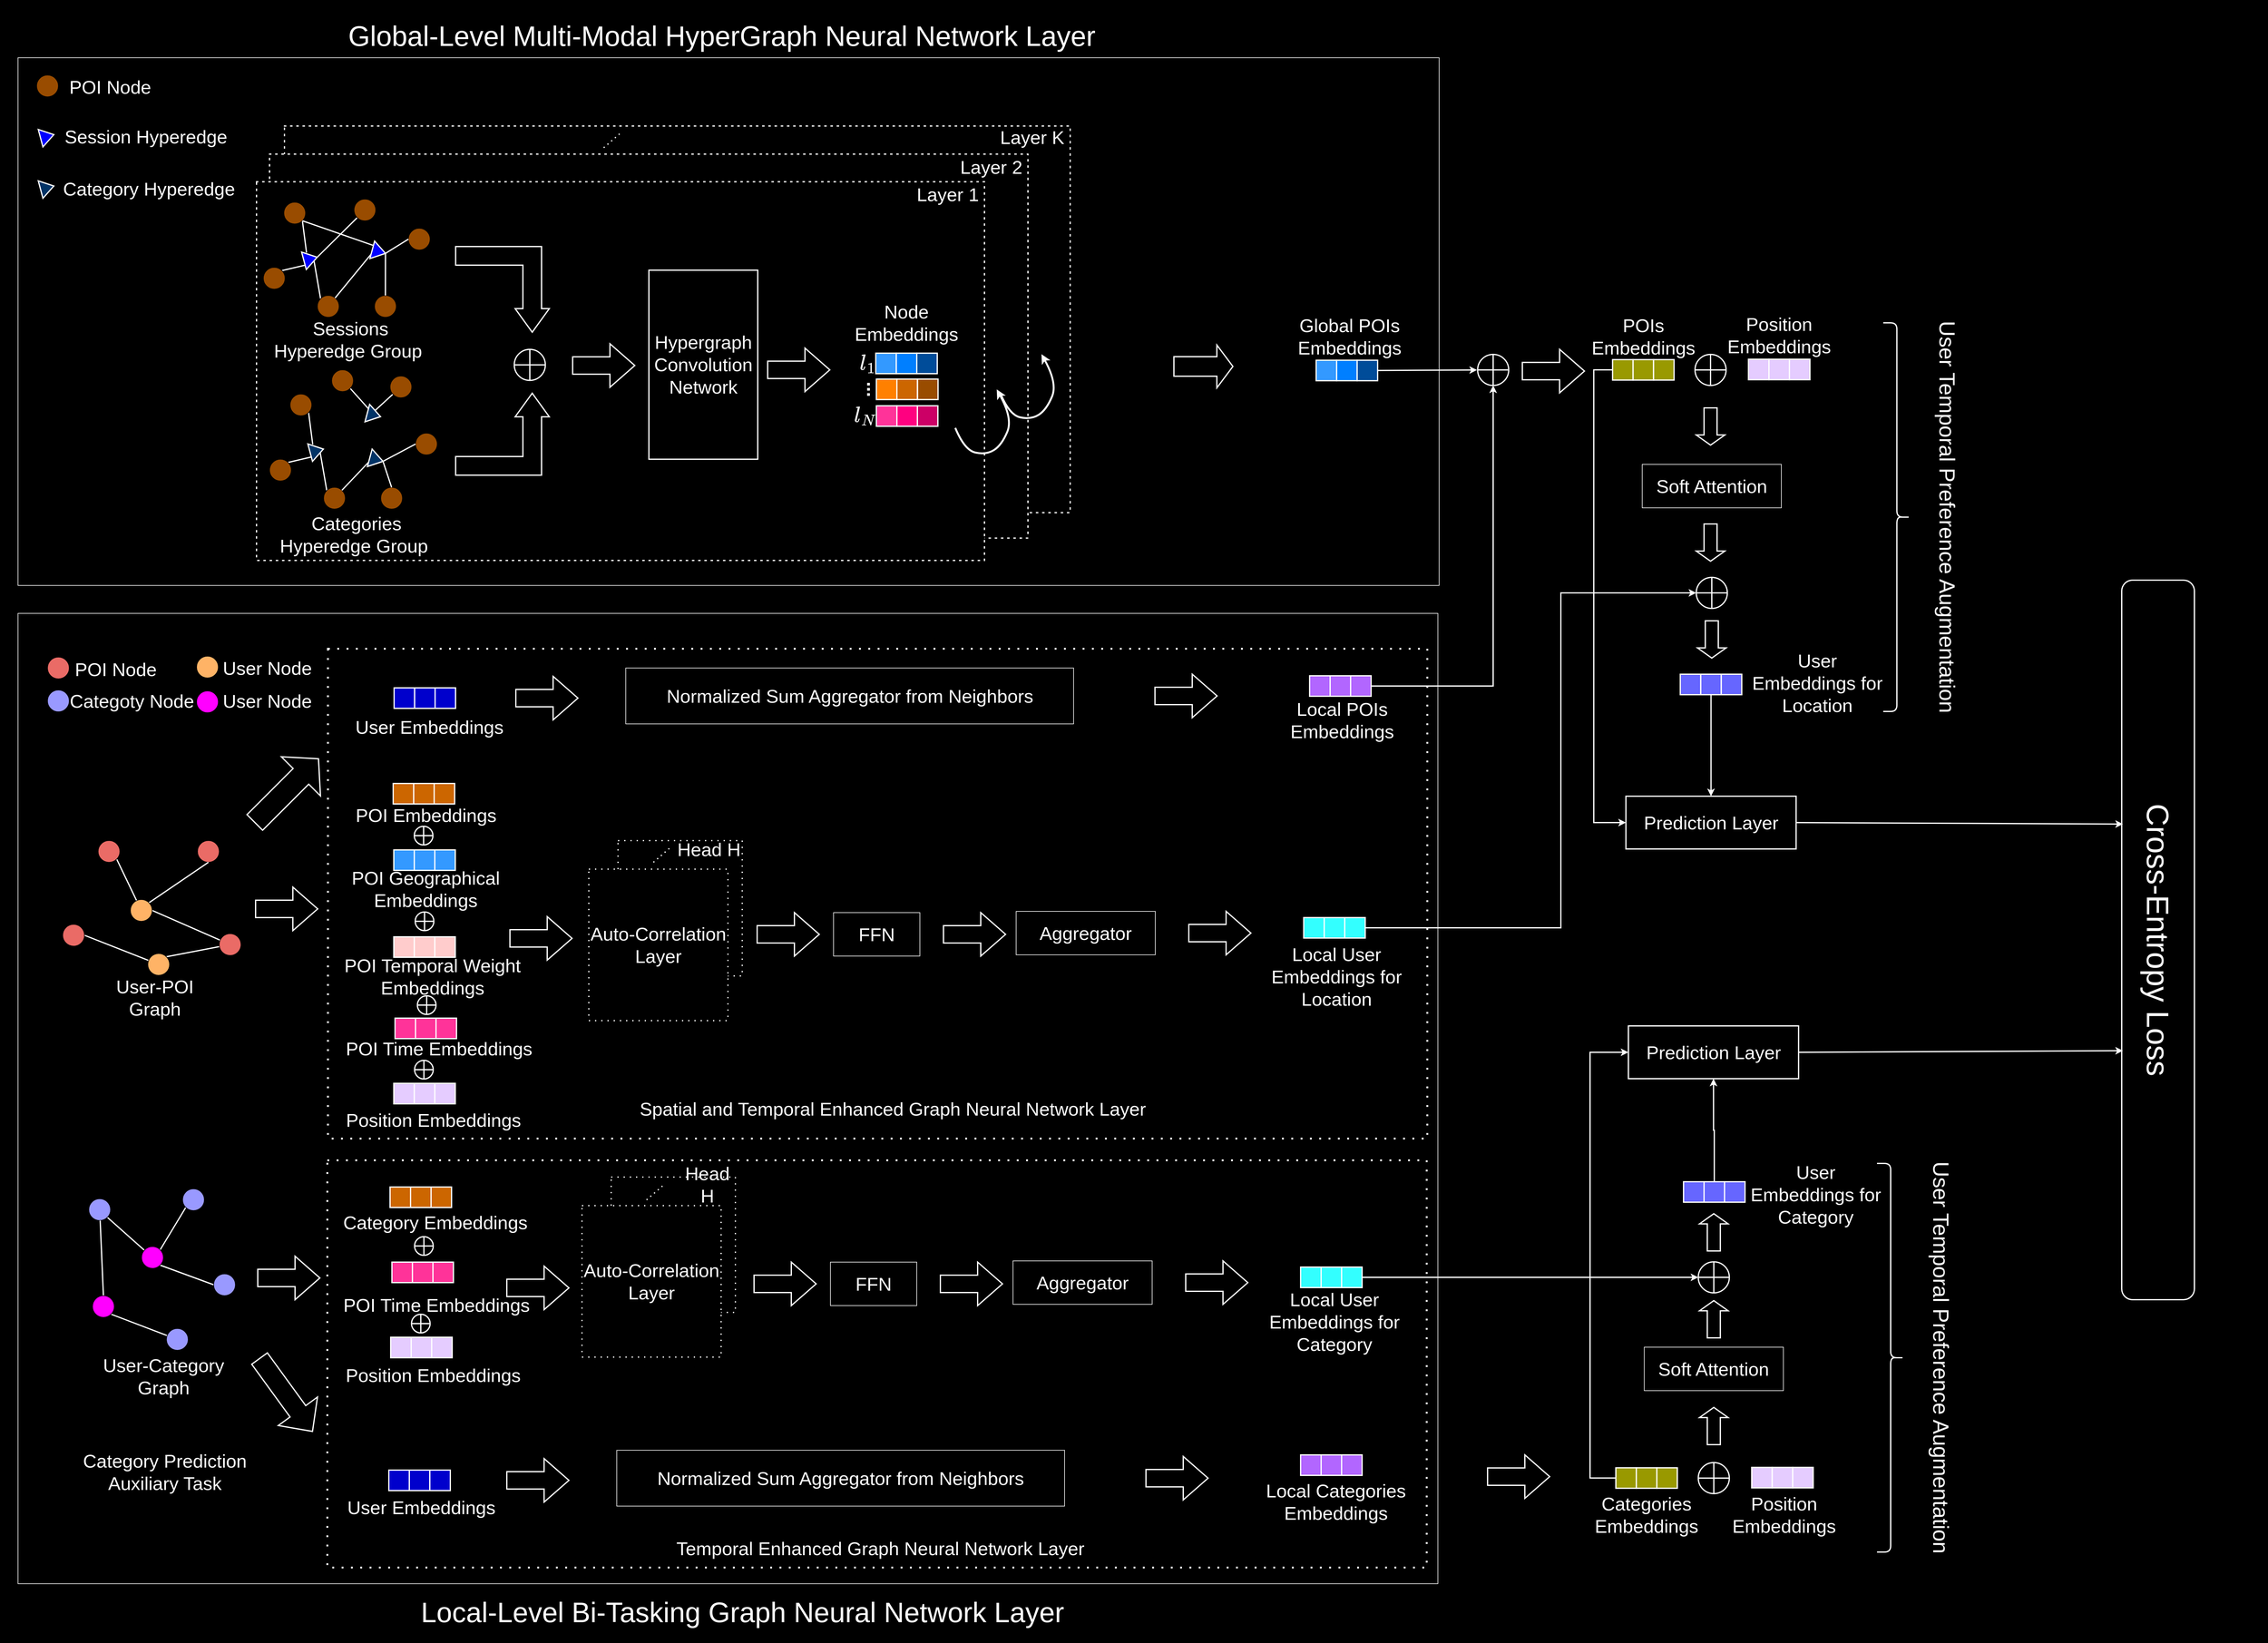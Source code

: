 <mxfile version="22.0.8" type="github" pages="2">
  <diagram name="第 1 页" id="PNhr8kcbTlroX-baOO0i">
    <mxGraphModel dx="4148" dy="2220" grid="0" gridSize="10" guides="1" tooltips="1" connect="1" arrows="1" fold="1" page="1" pageScale="1" pageWidth="3650" pageHeight="2650" background="#000000" math="1" shadow="0">
      <root>
        <mxCell id="0" />
        <mxCell id="1" parent="0" />
        <mxCell id="JnFQR-dMiFV1Tu1PzdE1-248" value="" style="rounded=0;whiteSpace=wrap;html=1;fillStyle=auto;fillColor=#000000;fontSize=30;" parent="1" vertex="1">
          <mxGeometry width="3649" height="2644" as="geometry" />
        </mxCell>
        <mxCell id="JnFQR-dMiFV1Tu1PzdE1-230" value="" style="rounded=0;whiteSpace=wrap;html=1;fillColor=none;strokeColor=#FFFFFF;fontSize=30;" parent="1" vertex="1">
          <mxGeometry x="28" y="987" width="2286" height="1563" as="geometry" />
        </mxCell>
        <mxCell id="JnFQR-dMiFV1Tu1PzdE1-232" value="" style="rounded=0;whiteSpace=wrap;html=1;fillColor=none;strokeColor=#FFFFFF;dashed=1;dashPattern=1 4;strokeWidth=3;fontSize=30;" parent="1" vertex="1">
          <mxGeometry x="526" y="1868" width="1770" height="656" as="geometry" />
        </mxCell>
        <mxCell id="JnFQR-dMiFV1Tu1PzdE1-231" value="" style="rounded=0;whiteSpace=wrap;html=1;fillColor=none;strokeColor=#FFFFFF;dashed=1;dashPattern=1 4;strokeWidth=3;fontSize=30;" parent="1" vertex="1">
          <mxGeometry x="527" y="1044" width="1770" height="789" as="geometry" />
        </mxCell>
        <mxCell id="JnFQR-dMiFV1Tu1PzdE1-228" value="" style="rounded=0;whiteSpace=wrap;html=1;fillColor=none;strokeColor=#FFFFFF;fontSize=30;" parent="1" vertex="1">
          <mxGeometry x="28" y="92" width="2288" height="850" as="geometry" />
        </mxCell>
        <mxCell id="MEwA-Q_oqiYRqp0OGWWu-136" value="" style="rounded=0;whiteSpace=wrap;html=1;fillColor=#000000;strokeColor=#FFFFFF;strokeWidth=2;shape=table;startSize=0;container=1;collapsible=0;childLayout=tableLayout;fontSize=30;dashed=1;dashPattern=1 4;" parent="1" vertex="1">
          <mxGeometry x="457" y="202" width="1265" height="622.75" as="geometry" />
        </mxCell>
        <mxCell id="MEwA-Q_oqiYRqp0OGWWu-134" value="" style="rounded=0;whiteSpace=wrap;html=1;fillColor=#000000;strokeColor=#FFFFFF;strokeWidth=2;shape=table;startSize=0;container=1;collapsible=0;childLayout=tableLayout;fontSize=30;dashed=1;dashPattern=1 4;" parent="1" vertex="1">
          <mxGeometry x="433" y="247.25" width="1221" height="618.5" as="geometry" />
        </mxCell>
        <mxCell id="PrBTOdZ4H55qHyfsa1yD-304" value="" style="rounded=0;whiteSpace=wrap;html=1;fillColor=#000000;strokeColor=#FFFFFF;strokeWidth=2;shape=table;startSize=0;container=1;collapsible=0;childLayout=tableLayout;fontSize=30;dashed=1;dashPattern=1 4;" parent="1" vertex="1">
          <mxGeometry x="412" y="291.75" width="1172" height="610" as="geometry" />
        </mxCell>
        <mxCell id="JnFQR-dMiFV1Tu1PzdE1-221" style="rounded=0;orthogonalLoop=1;jettySize=auto;html=1;exitX=0.5;exitY=0;exitDx=0;exitDy=0;strokeColor=#FFFFFF;strokeWidth=2;entryX=0.983;entryY=0.661;entryDx=0;entryDy=0;entryPerimeter=0;fontSize=30;" parent="1" source="PrBTOdZ4H55qHyfsa1yD-198" target="PrBTOdZ4H55qHyfsa1yD-328" edge="1">
          <mxGeometry relative="1" as="geometry">
            <mxPoint x="3483" y="1324" as="targetPoint" />
            <Array as="points" />
          </mxGeometry>
        </mxCell>
        <mxCell id="PrBTOdZ4H55qHyfsa1yD-198" value="&lt;font style=&quot;font-size: 30px;&quot;&gt;Prediction Layer&lt;/font&gt;" style="rounded=0;whiteSpace=wrap;html=1;labelBackgroundColor=none;fontColor=#FFFFFF;fillColor=none;strokeColor=#FFFFFF;strokeWidth=2;horizontal=0;rotation=90;verticalAlign=middle;align=center;fontSize=30;fontStyle=0" parent="1" vertex="1">
          <mxGeometry x="2711.25" y="1187" width="85" height="274" as="geometry" />
        </mxCell>
        <mxCell id="PrBTOdZ4H55qHyfsa1yD-203" value="Global-Level Multi-Modal HyperGraph Neural Network Layer&amp;nbsp;" style="text;html=1;strokeColor=none;fillColor=none;align=center;verticalAlign=middle;whiteSpace=wrap;rounded=0;fontColor=#FFFFFF;fontSize=45;" parent="1" vertex="1">
          <mxGeometry x="526" y="26" width="1283" height="61" as="geometry" />
        </mxCell>
        <mxCell id="MEwA-Q_oqiYRqp0OGWWu-93" style="rounded=0;orthogonalLoop=1;jettySize=auto;html=1;exitX=1;exitY=1;exitDx=0;exitDy=0;entryX=0.336;entryY=0.098;entryDx=0;entryDy=0;strokeWidth=2;strokeColor=#FFFFFF;endArrow=none;endFill=0;entryPerimeter=0;fontSize=30;" parent="1" source="PrBTOdZ4H55qHyfsa1yD-226" target="MEwA-Q_oqiYRqp0OGWWu-84" edge="1">
          <mxGeometry relative="1" as="geometry" />
        </mxCell>
        <mxCell id="PrBTOdZ4H55qHyfsa1yD-226" value="" style="ellipse;whiteSpace=wrap;html=1;aspect=fixed;fillColor=#994C00;fontSize=30;" parent="1" vertex="1">
          <mxGeometry x="456" y="324.75" width="35" height="35" as="geometry" />
        </mxCell>
        <mxCell id="PrBTOdZ4H55qHyfsa1yD-287" value="&lt;font style=&quot;font-size: 30px;&quot; color=&quot;#ffffff&quot;&gt;Hypergraph Convolution Network&lt;/font&gt;" style="rounded=0;whiteSpace=wrap;html=1;fillColor=none;strokeColor=#FFFFFF;strokeWidth=2;fontSize=30;" parent="1" vertex="1">
          <mxGeometry x="1043.75" y="434.19" width="175.25" height="304.56" as="geometry" />
        </mxCell>
        <mxCell id="PrBTOdZ4H55qHyfsa1yD-291" value="" style="rounded=0;whiteSpace=wrap;html=1;fillColor=#3399FF;strokeColor=#FFFFFF;strokeWidth=2;fontSize=30;" parent="1" vertex="1">
          <mxGeometry x="1409" y="567.88" width="33" height="33" as="geometry" />
        </mxCell>
        <mxCell id="PrBTOdZ4H55qHyfsa1yD-292" value="" style="rounded=0;whiteSpace=wrap;html=1;fillColor=#007FFF;strokeColor=#FFFFFF;strokeWidth=2;fontSize=30;" parent="1" vertex="1">
          <mxGeometry x="1442" y="567.88" width="33" height="33" as="geometry" />
        </mxCell>
        <mxCell id="PrBTOdZ4H55qHyfsa1yD-293" value="" style="rounded=0;whiteSpace=wrap;html=1;fillColor=#004C99;strokeColor=#FFFFFF;strokeWidth=2;fontSize=30;" parent="1" vertex="1">
          <mxGeometry x="1475" y="567.88" width="33" height="33" as="geometry" />
        </mxCell>
        <mxCell id="PrBTOdZ4H55qHyfsa1yD-294" value="" style="rounded=0;whiteSpace=wrap;html=1;fillColor=#FF8000;strokeColor=#FFFFFF;strokeWidth=2;fontSize=30;" parent="1" vertex="1">
          <mxGeometry x="1410" y="609.63" width="33" height="33" as="geometry" />
        </mxCell>
        <mxCell id="PrBTOdZ4H55qHyfsa1yD-295" value="" style="rounded=0;whiteSpace=wrap;html=1;fillColor=#CC6600;strokeColor=#FFFFFF;strokeWidth=2;fontSize=30;" parent="1" vertex="1">
          <mxGeometry x="1443" y="609.63" width="33" height="33" as="geometry" />
        </mxCell>
        <mxCell id="PrBTOdZ4H55qHyfsa1yD-296" value="" style="rounded=0;whiteSpace=wrap;html=1;fillColor=#994C00;strokeColor=#FFFFFF;strokeWidth=2;fontSize=30;" parent="1" vertex="1">
          <mxGeometry x="1476.25" y="609.63" width="33" height="33" as="geometry" />
        </mxCell>
        <mxCell id="PrBTOdZ4H55qHyfsa1yD-297" value="" style="rounded=0;whiteSpace=wrap;html=1;fillColor=#FF3399;strokeColor=#FFFFFF;strokeWidth=2;fontSize=30;" parent="1" vertex="1">
          <mxGeometry x="1410" y="652.63" width="33" height="33" as="geometry" />
        </mxCell>
        <mxCell id="PrBTOdZ4H55qHyfsa1yD-298" value="" style="rounded=0;whiteSpace=wrap;html=1;fillColor=#FF0080;strokeColor=#FFFFFF;strokeWidth=2;fontSize=30;" parent="1" vertex="1">
          <mxGeometry x="1443" y="652.63" width="33" height="33" as="geometry" />
        </mxCell>
        <mxCell id="PrBTOdZ4H55qHyfsa1yD-299" value="" style="rounded=0;whiteSpace=wrap;html=1;fillColor=#CC0066;strokeColor=#FFFFFF;strokeWidth=2;fontSize=30;" parent="1" vertex="1">
          <mxGeometry x="1476" y="652.63" width="33" height="33" as="geometry" />
        </mxCell>
        <mxCell id="PrBTOdZ4H55qHyfsa1yD-303" value="" style="shape=singleArrow;whiteSpace=wrap;html=1;arrowWidth=0.456;arrowSize=0.272;fillColor=none;strokeColor=#FFFFFF;strokeWidth=2;fontSize=30;" parent="1" vertex="1">
          <mxGeometry x="1889" y="554.75" width="95" height="69" as="geometry" />
        </mxCell>
        <mxCell id="PrBTOdZ4H55qHyfsa1yD-305" value="" style="rounded=0;whiteSpace=wrap;html=1;fillColor=#3399FF;strokeColor=#FFFFFF;strokeWidth=2;fontSize=30;" parent="1" vertex="1">
          <mxGeometry x="2118" y="579.25" width="33" height="33" as="geometry" />
        </mxCell>
        <mxCell id="PrBTOdZ4H55qHyfsa1yD-306" value="" style="rounded=0;whiteSpace=wrap;html=1;fillColor=#007FFF;strokeColor=#FFFFFF;strokeWidth=2;fontSize=30;" parent="1" vertex="1">
          <mxGeometry x="2151" y="579.25" width="33" height="33" as="geometry" />
        </mxCell>
        <mxCell id="JnFQR-dMiFV1Tu1PzdE1-170" style="rounded=0;orthogonalLoop=1;jettySize=auto;html=1;exitX=1;exitY=0.5;exitDx=0;exitDy=0;strokeWidth=2;strokeColor=#FFFFFF;fontSize=30;" parent="1" source="PrBTOdZ4H55qHyfsa1yD-307" edge="1">
          <mxGeometry relative="1" as="geometry">
            <mxPoint x="1871.0" y="597.5" as="sourcePoint" />
            <mxPoint x="2377" y="595" as="targetPoint" />
          </mxGeometry>
        </mxCell>
        <mxCell id="PrBTOdZ4H55qHyfsa1yD-307" value="" style="rounded=0;whiteSpace=wrap;html=1;fillColor=#004C99;strokeColor=#FFFFFF;strokeWidth=2;fontSize=30;" parent="1" vertex="1">
          <mxGeometry x="2184" y="579.25" width="33" height="33" as="geometry" />
        </mxCell>
        <mxCell id="PrBTOdZ4H55qHyfsa1yD-308" value="Layer 1" style="text;html=1;strokeColor=none;fillColor=none;align=center;verticalAlign=middle;whiteSpace=wrap;rounded=0;fontColor=#FFFFFF;fontSize=30;" parent="1" vertex="1">
          <mxGeometry x="1471" y="295.75" width="108" height="33.25" as="geometry" />
        </mxCell>
        <mxCell id="PrBTOdZ4H55qHyfsa1yD-309" value="Layer 2" style="text;html=1;strokeColor=none;fillColor=none;align=center;verticalAlign=middle;whiteSpace=wrap;rounded=0;fontColor=#FFFFFF;fontSize=30;" parent="1" vertex="1">
          <mxGeometry x="1541" y="251.75" width="108" height="33.25" as="geometry" />
        </mxCell>
        <mxCell id="PrBTOdZ4H55qHyfsa1yD-310" value="Layer K" style="text;html=1;strokeColor=none;fillColor=none;align=center;verticalAlign=middle;whiteSpace=wrap;rounded=0;fontColor=#FFFFFF;fontSize=30;" parent="1" vertex="1">
          <mxGeometry x="1604" y="202.75" width="113.5" height="34.25" as="geometry" />
        </mxCell>
        <mxCell id="PrBTOdZ4H55qHyfsa1yD-322" value="Local-Level&amp;nbsp;Bi-Tasking Graph Neural Network Layer" style="text;html=1;strokeColor=none;fillColor=none;align=center;verticalAlign=middle;whiteSpace=wrap;rounded=0;fontColor=#FFFFFF;fontSize=45;" parent="1" vertex="1">
          <mxGeometry x="645" y="2564" width="1099" height="64" as="geometry" />
        </mxCell>
        <mxCell id="PrBTOdZ4H55qHyfsa1yD-323" value="Node Embeddings" style="text;html=1;strokeColor=none;fillColor=none;align=center;verticalAlign=middle;whiteSpace=wrap;rounded=0;fontColor=#FFFFFF;fontSize=30;" parent="1" vertex="1">
          <mxGeometry x="1370" y="476.12" width="177" height="85.63" as="geometry" />
        </mxCell>
        <mxCell id="PrBTOdZ4H55qHyfsa1yD-324" value="$$l_1$$" style="text;html=1;strokeColor=none;fillColor=none;align=center;verticalAlign=middle;whiteSpace=wrap;rounded=0;fontColor=#FFFFFF;fontSize=30;" parent="1" vertex="1">
          <mxGeometry x="1374" y="565.88" width="45" height="37" as="geometry" />
        </mxCell>
        <mxCell id="PrBTOdZ4H55qHyfsa1yD-325" value="..." style="text;html=1;strokeColor=none;fillColor=none;align=center;verticalAlign=middle;whiteSpace=wrap;rounded=0;fontColor=#FFFFFF;fontSize=30;fontStyle=1;horizontal=0;" parent="1" vertex="1">
          <mxGeometry x="1366" y="607.63" width="45" height="37" as="geometry" />
        </mxCell>
        <mxCell id="PrBTOdZ4H55qHyfsa1yD-326" value="$$l_N$$" style="text;html=1;strokeColor=none;fillColor=none;align=center;verticalAlign=middle;whiteSpace=wrap;rounded=0;fontColor=#FFFFFF;fontSize=30;" parent="1" vertex="1">
          <mxGeometry x="1370.25" y="649.88" width="45" height="37" as="geometry" />
        </mxCell>
        <mxCell id="PrBTOdZ4H55qHyfsa1yD-327" value="Global POIs Embeddings" style="text;html=1;strokeColor=none;fillColor=none;align=center;verticalAlign=middle;whiteSpace=wrap;rounded=0;fontColor=#FFFFFF;fontSize=30;" parent="1" vertex="1">
          <mxGeometry x="2098" y="514.88" width="147.5" height="53" as="geometry" />
        </mxCell>
        <mxCell id="PrBTOdZ4H55qHyfsa1yD-328" value="&lt;font style=&quot;font-size: 50px;&quot; color=&quot;#ffffff&quot;&gt;Cross-Entropy Loss&lt;/font&gt;" style="rounded=1;whiteSpace=wrap;html=1;fillColor=none;strokeColor=#FFFFFF;strokeWidth=2;horizontal=0;rotation=-180;fontSize=50;" parent="1" vertex="1">
          <mxGeometry x="3415" y="933.5" width="117" height="1159" as="geometry" />
        </mxCell>
        <mxCell id="MEwA-Q_oqiYRqp0OGWWu-94" style="rounded=0;orthogonalLoop=1;jettySize=auto;html=1;exitX=1;exitY=0.5;exitDx=0;exitDy=0;entryX=0;entryY=1;entryDx=0;entryDy=0;strokeColor=#FFFFFF;strokeWidth=2;endArrow=none;endFill=0;fontSize=30;" parent="1" source="MEwA-Q_oqiYRqp0OGWWu-84" target="MEwA-Q_oqiYRqp0OGWWu-88" edge="1">
          <mxGeometry relative="1" as="geometry" />
        </mxCell>
        <mxCell id="MEwA-Q_oqiYRqp0OGWWu-95" style="rounded=0;orthogonalLoop=1;jettySize=auto;html=1;exitX=0;exitY=0.75;exitDx=0;exitDy=0;entryX=1;entryY=0;entryDx=0;entryDy=0;strokeColor=#FFFFFF;strokeWidth=2;endArrow=none;endFill=0;fontSize=30;" parent="1" source="MEwA-Q_oqiYRqp0OGWWu-84" target="MEwA-Q_oqiYRqp0OGWWu-87" edge="1">
          <mxGeometry relative="1" as="geometry" />
        </mxCell>
        <mxCell id="MEwA-Q_oqiYRqp0OGWWu-96" style="rounded=0;orthogonalLoop=1;jettySize=auto;html=1;exitX=1;exitY=0.5;exitDx=0;exitDy=0;entryX=0;entryY=1;entryDx=0;entryDy=0;strokeColor=#FFFFFF;endArrow=none;endFill=0;strokeWidth=2;fontSize=30;" parent="1" target="MEwA-Q_oqiYRqp0OGWWu-86" edge="1">
          <mxGeometry relative="1" as="geometry">
            <mxPoint x="504.495" y="418.753" as="sourcePoint" />
            <mxPoint x="509.996" y="485.476" as="targetPoint" />
          </mxGeometry>
        </mxCell>
        <mxCell id="MEwA-Q_oqiYRqp0OGWWu-84" value="" style="triangle;whiteSpace=wrap;html=1;fillColor=#0000FF;strokeColor=#FFFFFF;strokeWidth=2;rotation=-15;fontSize=30;" parent="1" vertex="1">
          <mxGeometry x="488" y="401.75" width="22" height="29" as="geometry" />
        </mxCell>
        <mxCell id="MEwA-Q_oqiYRqp0OGWWu-86" value="" style="ellipse;whiteSpace=wrap;html=1;aspect=fixed;fillColor=#994C00;direction=south;fontSize=30;" parent="1" vertex="1">
          <mxGeometry x="510" y="475" width="35" height="35" as="geometry" />
        </mxCell>
        <mxCell id="MEwA-Q_oqiYRqp0OGWWu-87" value="" style="ellipse;whiteSpace=wrap;html=1;aspect=fixed;fillColor=#994C00;fontSize=30;" parent="1" vertex="1">
          <mxGeometry x="423" y="429.75" width="35" height="35" as="geometry" />
        </mxCell>
        <mxCell id="MEwA-Q_oqiYRqp0OGWWu-88" value="" style="ellipse;whiteSpace=wrap;html=1;aspect=fixed;fillColor=#994C00;fontSize=30;" parent="1" vertex="1">
          <mxGeometry x="569" y="319.75" width="35" height="35" as="geometry" />
        </mxCell>
        <mxCell id="MEwA-Q_oqiYRqp0OGWWu-89" value="" style="ellipse;whiteSpace=wrap;html=1;aspect=fixed;fillColor=#994C00;fontSize=30;" parent="1" vertex="1">
          <mxGeometry x="656.5" y="366.75" width="35" height="35" as="geometry" />
        </mxCell>
        <mxCell id="MEwA-Q_oqiYRqp0OGWWu-90" value="" style="ellipse;whiteSpace=wrap;html=1;aspect=fixed;fillColor=#994C00;fontSize=30;" parent="1" vertex="1">
          <mxGeometry x="602" y="475" width="35" height="35" as="geometry" />
        </mxCell>
        <mxCell id="MEwA-Q_oqiYRqp0OGWWu-97" style="rounded=0;orthogonalLoop=1;jettySize=auto;html=1;exitX=0;exitY=0.75;exitDx=0;exitDy=0;strokeColor=#FFFFFF;strokeWidth=2;endArrow=none;endFill=0;fontSize=30;" parent="1" source="MEwA-Q_oqiYRqp0OGWWu-92" target="MEwA-Q_oqiYRqp0OGWWu-86" edge="1">
          <mxGeometry relative="1" as="geometry" />
        </mxCell>
        <mxCell id="MEwA-Q_oqiYRqp0OGWWu-98" style="rounded=0;orthogonalLoop=1;jettySize=auto;html=1;exitX=1;exitY=0.5;exitDx=0;exitDy=0;entryX=0.5;entryY=0;entryDx=0;entryDy=0;strokeWidth=2;strokeColor=#FFFFFF;endArrow=none;endFill=0;fontSize=30;" parent="1" source="MEwA-Q_oqiYRqp0OGWWu-92" target="MEwA-Q_oqiYRqp0OGWWu-90" edge="1">
          <mxGeometry relative="1" as="geometry" />
        </mxCell>
        <mxCell id="MEwA-Q_oqiYRqp0OGWWu-99" style="rounded=0;orthogonalLoop=1;jettySize=auto;html=1;exitX=1;exitY=0.5;exitDx=0;exitDy=0;entryX=0;entryY=0.5;entryDx=0;entryDy=0;endArrow=none;endFill=0;strokeWidth=2;strokeColor=#FFFFFF;fontSize=30;" parent="1" source="MEwA-Q_oqiYRqp0OGWWu-92" target="MEwA-Q_oqiYRqp0OGWWu-89" edge="1">
          <mxGeometry relative="1" as="geometry" />
        </mxCell>
        <mxCell id="MEwA-Q_oqiYRqp0OGWWu-100" style="rounded=0;orthogonalLoop=1;jettySize=auto;html=1;exitX=0;exitY=0.25;exitDx=0;exitDy=0;entryX=1;entryY=1;entryDx=0;entryDy=0;strokeWidth=2;strokeColor=#FFFFFF;endArrow=none;endFill=0;fontSize=30;" parent="1" source="MEwA-Q_oqiYRqp0OGWWu-92" target="PrBTOdZ4H55qHyfsa1yD-226" edge="1">
          <mxGeometry relative="1" as="geometry" />
        </mxCell>
        <mxCell id="MEwA-Q_oqiYRqp0OGWWu-92" value="" style="triangle;whiteSpace=wrap;html=1;fillColor=#0000FF;strokeColor=#FFFFFF;strokeWidth=2;rotation=15;fontSize=30;" parent="1" vertex="1">
          <mxGeometry x="598" y="389.75" width="22" height="29" as="geometry" />
        </mxCell>
        <mxCell id="MEwA-Q_oqiYRqp0OGWWu-102" style="rounded=0;orthogonalLoop=1;jettySize=auto;html=1;exitX=1;exitY=1;exitDx=0;exitDy=0;entryX=0.336;entryY=0.098;entryDx=0;entryDy=0;strokeWidth=2;strokeColor=#FFFFFF;endArrow=none;endFill=0;entryPerimeter=0;fontSize=30;" parent="1" source="MEwA-Q_oqiYRqp0OGWWu-103" target="MEwA-Q_oqiYRqp0OGWWu-107" edge="1">
          <mxGeometry relative="1" as="geometry" />
        </mxCell>
        <mxCell id="MEwA-Q_oqiYRqp0OGWWu-103" value="" style="ellipse;whiteSpace=wrap;html=1;aspect=fixed;fillColor=#994C00;fontSize=30;" parent="1" vertex="1">
          <mxGeometry x="466" y="633.75" width="35" height="35" as="geometry" />
        </mxCell>
        <mxCell id="MEwA-Q_oqiYRqp0OGWWu-105" style="rounded=0;orthogonalLoop=1;jettySize=auto;html=1;exitX=0;exitY=0.75;exitDx=0;exitDy=0;entryX=1;entryY=0;entryDx=0;entryDy=0;strokeColor=#FFFFFF;strokeWidth=2;endArrow=none;endFill=0;fontSize=30;" parent="1" source="MEwA-Q_oqiYRqp0OGWWu-107" target="MEwA-Q_oqiYRqp0OGWWu-109" edge="1">
          <mxGeometry relative="1" as="geometry" />
        </mxCell>
        <mxCell id="MEwA-Q_oqiYRqp0OGWWu-106" style="rounded=0;orthogonalLoop=1;jettySize=auto;html=1;exitX=1;exitY=0.5;exitDx=0;exitDy=0;entryX=0;entryY=1;entryDx=0;entryDy=0;strokeColor=#FFFFFF;endArrow=none;endFill=0;strokeWidth=2;fontSize=30;" parent="1" target="MEwA-Q_oqiYRqp0OGWWu-108" edge="1">
          <mxGeometry relative="1" as="geometry">
            <mxPoint x="514.495" y="727.753" as="sourcePoint" />
            <mxPoint x="519.996" y="794.476" as="targetPoint" />
          </mxGeometry>
        </mxCell>
        <mxCell id="MEwA-Q_oqiYRqp0OGWWu-107" value="" style="triangle;whiteSpace=wrap;html=1;fillColor=#003366;strokeColor=#FFFFFF;strokeWidth=2;rotation=-15;fontSize=30;" parent="1" vertex="1">
          <mxGeometry x="498" y="710.75" width="22" height="29" as="geometry" />
        </mxCell>
        <mxCell id="MEwA-Q_oqiYRqp0OGWWu-108" value="" style="ellipse;whiteSpace=wrap;html=1;aspect=fixed;fillColor=#994C00;direction=south;fontSize=30;" parent="1" vertex="1">
          <mxGeometry x="520" y="784" width="35" height="35" as="geometry" />
        </mxCell>
        <mxCell id="MEwA-Q_oqiYRqp0OGWWu-109" value="" style="ellipse;whiteSpace=wrap;html=1;aspect=fixed;fillColor=#994C00;fontSize=30;" parent="1" vertex="1">
          <mxGeometry x="433" y="738.75" width="35" height="35" as="geometry" />
        </mxCell>
        <mxCell id="MEwA-Q_oqiYRqp0OGWWu-123" style="rounded=0;orthogonalLoop=1;jettySize=auto;html=1;exitX=1;exitY=1;exitDx=0;exitDy=0;entryX=0;entryY=0.25;entryDx=0;entryDy=0;endArrow=none;endFill=0;strokeWidth=2;strokeColor=#FFFFFF;fontSize=30;" parent="1" source="MEwA-Q_oqiYRqp0OGWWu-110" target="MEwA-Q_oqiYRqp0OGWWu-118" edge="1">
          <mxGeometry relative="1" as="geometry" />
        </mxCell>
        <mxCell id="MEwA-Q_oqiYRqp0OGWWu-110" value="" style="ellipse;whiteSpace=wrap;html=1;aspect=fixed;fillColor=#994C00;fontSize=30;" parent="1" vertex="1">
          <mxGeometry x="533" y="594.75" width="35" height="35" as="geometry" />
        </mxCell>
        <mxCell id="MEwA-Q_oqiYRqp0OGWWu-111" value="" style="ellipse;whiteSpace=wrap;html=1;aspect=fixed;fillColor=#994C00;fontSize=30;" parent="1" vertex="1">
          <mxGeometry x="668" y="696.75" width="35" height="35" as="geometry" />
        </mxCell>
        <mxCell id="MEwA-Q_oqiYRqp0OGWWu-112" value="" style="ellipse;whiteSpace=wrap;html=1;aspect=fixed;fillColor=#994C00;fontSize=30;" parent="1" vertex="1">
          <mxGeometry x="612" y="784" width="35" height="35" as="geometry" />
        </mxCell>
        <mxCell id="MEwA-Q_oqiYRqp0OGWWu-113" style="rounded=0;orthogonalLoop=1;jettySize=auto;html=1;exitX=0;exitY=0.75;exitDx=0;exitDy=0;strokeColor=#FFFFFF;strokeWidth=2;endArrow=none;endFill=0;fontSize=30;" parent="1" source="MEwA-Q_oqiYRqp0OGWWu-117" target="MEwA-Q_oqiYRqp0OGWWu-108" edge="1">
          <mxGeometry relative="1" as="geometry" />
        </mxCell>
        <mxCell id="MEwA-Q_oqiYRqp0OGWWu-114" style="rounded=0;orthogonalLoop=1;jettySize=auto;html=1;exitX=1;exitY=0.5;exitDx=0;exitDy=0;entryX=0.5;entryY=0;entryDx=0;entryDy=0;strokeWidth=2;strokeColor=#FFFFFF;endArrow=none;endFill=0;fontSize=30;" parent="1" source="MEwA-Q_oqiYRqp0OGWWu-117" target="MEwA-Q_oqiYRqp0OGWWu-112" edge="1">
          <mxGeometry relative="1" as="geometry" />
        </mxCell>
        <mxCell id="MEwA-Q_oqiYRqp0OGWWu-115" style="rounded=0;orthogonalLoop=1;jettySize=auto;html=1;exitX=1;exitY=0.5;exitDx=0;exitDy=0;entryX=0;entryY=0.5;entryDx=0;entryDy=0;endArrow=none;endFill=0;strokeWidth=2;strokeColor=#FFFFFF;fontSize=30;" parent="1" source="MEwA-Q_oqiYRqp0OGWWu-117" target="MEwA-Q_oqiYRqp0OGWWu-111" edge="1">
          <mxGeometry relative="1" as="geometry" />
        </mxCell>
        <mxCell id="MEwA-Q_oqiYRqp0OGWWu-117" value="" style="triangle;whiteSpace=wrap;html=1;fillColor=#003366;strokeColor=#FFFFFF;strokeWidth=2;rotation=15;fontSize=30;" parent="1" vertex="1">
          <mxGeometry x="594" y="724.75" width="22" height="29" as="geometry" />
        </mxCell>
        <mxCell id="MEwA-Q_oqiYRqp0OGWWu-125" style="rounded=0;orthogonalLoop=1;jettySize=auto;html=1;exitX=0.5;exitY=0;exitDx=0;exitDy=0;endArrow=none;endFill=0;strokeWidth=2;strokeColor=#FFFFFF;fontSize=30;" parent="1" source="MEwA-Q_oqiYRqp0OGWWu-118" target="MEwA-Q_oqiYRqp0OGWWu-124" edge="1">
          <mxGeometry relative="1" as="geometry" />
        </mxCell>
        <mxCell id="MEwA-Q_oqiYRqp0OGWWu-118" value="" style="triangle;whiteSpace=wrap;html=1;fillColor=#003366;strokeColor=#FFFFFF;strokeWidth=2;rotation=15;fontSize=30;" parent="1" vertex="1">
          <mxGeometry x="590" y="652.75" width="22" height="29" as="geometry" />
        </mxCell>
        <mxCell id="MEwA-Q_oqiYRqp0OGWWu-124" value="" style="ellipse;whiteSpace=wrap;html=1;aspect=fixed;fillColor=#994C00;fontSize=30;" parent="1" vertex="1">
          <mxGeometry x="627" y="604.75" width="35" height="35" as="geometry" />
        </mxCell>
        <mxCell id="MEwA-Q_oqiYRqp0OGWWu-126" value="&lt;br style=&quot;font-size: 30px;&quot;&gt;Sessions Hyperedge Group&amp;nbsp;" style="text;html=1;strokeColor=none;fillColor=none;align=center;verticalAlign=middle;whiteSpace=wrap;rounded=0;fontColor=#FFFFFF;fontSize=30;" parent="1" vertex="1">
          <mxGeometry x="436" y="501.5" width="255" height="53.25" as="geometry" />
        </mxCell>
        <mxCell id="MEwA-Q_oqiYRqp0OGWWu-127" value="&lt;br style=&quot;font-size: 30px;&quot;&gt;Categories Hyperedge Group&amp;nbsp;" style="text;html=1;strokeColor=none;fillColor=none;align=center;verticalAlign=middle;whiteSpace=wrap;rounded=0;fontColor=#FFFFFF;fontSize=30;" parent="1" vertex="1">
          <mxGeometry x="441" y="818.5" width="264" height="47.25" as="geometry" />
        </mxCell>
        <mxCell id="MEwA-Q_oqiYRqp0OGWWu-130" value="" style="html=1;shadow=0;dashed=0;align=center;verticalAlign=middle;shape=mxgraph.arrows2.bendArrow;dy=15;dx=38;notch=0;arrowHead=55;rounded=0;rotation=90;fillColor=none;strokeColor=#FFFFFF;strokeWidth=2;fontSize=30;" parent="1" vertex="1">
          <mxGeometry x="739" y="389.75" width="138" height="150.75" as="geometry" />
        </mxCell>
        <mxCell id="MEwA-Q_oqiYRqp0OGWWu-131" value="" style="html=1;shadow=0;dashed=0;align=center;verticalAlign=middle;shape=mxgraph.arrows2.bendArrow;dy=15;dx=38;notch=0;arrowHead=55;rounded=0;rotation=90;fillColor=none;strokeColor=#FFFFFF;strokeWidth=2;direction=east;flipH=1;fontSize=30;" parent="1" vertex="1">
          <mxGeometry x="742" y="623" width="132" height="150.75" as="geometry" />
        </mxCell>
        <mxCell id="MEwA-Q_oqiYRqp0OGWWu-132" value="" style="shape=orEllipse;perimeter=ellipsePerimeter;whiteSpace=wrap;html=1;backgroundOutline=1;fillColor=none;strokeColor=#FFFFFF;strokeWidth=2;fontSize=30;" parent="1" vertex="1">
          <mxGeometry x="827" y="561.75" width="50" height="50" as="geometry" />
        </mxCell>
        <mxCell id="MEwA-Q_oqiYRqp0OGWWu-133" value="" style="html=1;shadow=0;dashed=0;align=center;verticalAlign=middle;shape=mxgraph.arrows2.arrow;dy=0.6;dx=40;notch=0;fillColor=none;strokeColor=#FFFFFF;strokeWidth=2;fontSize=30;" parent="1" vertex="1">
          <mxGeometry x="921" y="552.75" width="100" height="70" as="geometry" />
        </mxCell>
        <mxCell id="MEwA-Q_oqiYRqp0OGWWu-138" value="" style="html=1;shadow=0;dashed=0;align=center;verticalAlign=middle;shape=mxgraph.arrows2.arrow;dy=0.6;dx=40;notch=0;fillColor=none;strokeColor=#FFFFFF;strokeWidth=2;fontSize=30;" parent="1" vertex="1">
          <mxGeometry x="1235" y="559.75" width="100" height="70" as="geometry" />
        </mxCell>
        <mxCell id="MEwA-Q_oqiYRqp0OGWWu-140" value="" style="curved=1;endArrow=classic;html=1;rounded=0;strokeWidth=3;strokeColor=#FFFFFF;fontSize=30;" parent="1" edge="1">
          <mxGeometry width="50" height="50" relative="1" as="geometry">
            <mxPoint x="1609" y="631.5" as="sourcePoint" />
            <mxPoint x="1675.75" y="569.5" as="targetPoint" />
            <Array as="points">
              <mxPoint x="1624" y="667.5" />
              <mxPoint x="1659" y="675" />
              <mxPoint x="1683.75" y="659.25" />
              <mxPoint x="1701.75" y="616.25" />
            </Array>
          </mxGeometry>
        </mxCell>
        <mxCell id="MEwA-Q_oqiYRqp0OGWWu-142" value="" style="curved=1;endArrow=classic;html=1;rounded=0;strokeWidth=3;strokeColor=#FFFFFF;fontSize=30;" parent="1" edge="1">
          <mxGeometry width="50" height="50" relative="1" as="geometry">
            <mxPoint x="1537" y="688.25" as="sourcePoint" />
            <mxPoint x="1603.75" y="626.25" as="targetPoint" />
            <Array as="points">
              <mxPoint x="1552" y="724.25" />
              <mxPoint x="1587" y="731.75" />
              <mxPoint x="1611.75" y="716" />
              <mxPoint x="1629.75" y="673" />
            </Array>
          </mxGeometry>
        </mxCell>
        <mxCell id="JnFQR-dMiFV1Tu1PzdE1-29" style="rounded=0;orthogonalLoop=1;jettySize=auto;html=1;exitX=1;exitY=1;exitDx=0;exitDy=0;strokeColor=#FFFFFF;endArrow=none;endFill=0;strokeWidth=2;fontSize=30;" parent="1" source="JnFQR-dMiFV1Tu1PzdE1-10" target="JnFQR-dMiFV1Tu1PzdE1-13" edge="1">
          <mxGeometry relative="1" as="geometry" />
        </mxCell>
        <mxCell id="JnFQR-dMiFV1Tu1PzdE1-10" value="" style="ellipse;whiteSpace=wrap;html=1;aspect=fixed;fillColor=#EA6B66;fontSize=30;" parent="1" vertex="1">
          <mxGeometry x="157" y="1353" width="35" height="35" as="geometry" />
        </mxCell>
        <mxCell id="JnFQR-dMiFV1Tu1PzdE1-11" value="" style="ellipse;whiteSpace=wrap;html=1;aspect=fixed;fillColor=#EA6B66;fontSize=30;" parent="1" vertex="1">
          <mxGeometry x="317" y="1353" width="35" height="35" as="geometry" />
        </mxCell>
        <mxCell id="JnFQR-dMiFV1Tu1PzdE1-32" style="rounded=0;orthogonalLoop=1;jettySize=auto;html=1;exitX=1;exitY=0.5;exitDx=0;exitDy=0;strokeColor=#FFFFFF;endArrow=none;endFill=0;strokeWidth=2;fontSize=30;" parent="1" source="JnFQR-dMiFV1Tu1PzdE1-12" target="JnFQR-dMiFV1Tu1PzdE1-27" edge="1">
          <mxGeometry relative="1" as="geometry" />
        </mxCell>
        <mxCell id="JnFQR-dMiFV1Tu1PzdE1-12" value="" style="ellipse;whiteSpace=wrap;html=1;aspect=fixed;fillColor=#EA6B66;fontSize=30;" parent="1" vertex="1">
          <mxGeometry x="100" y="1488" width="35" height="35" as="geometry" />
        </mxCell>
        <mxCell id="JnFQR-dMiFV1Tu1PzdE1-30" style="rounded=0;orthogonalLoop=1;jettySize=auto;html=1;exitX=1;exitY=0;exitDx=0;exitDy=0;entryX=0.5;entryY=1;entryDx=0;entryDy=0;strokeColor=#FFFFFF;endArrow=none;endFill=0;strokeWidth=2;fontSize=30;" parent="1" source="JnFQR-dMiFV1Tu1PzdE1-13" target="JnFQR-dMiFV1Tu1PzdE1-11" edge="1">
          <mxGeometry relative="1" as="geometry" />
        </mxCell>
        <mxCell id="JnFQR-dMiFV1Tu1PzdE1-33" style="rounded=0;orthogonalLoop=1;jettySize=auto;html=1;exitX=1;exitY=0.5;exitDx=0;exitDy=0;endArrow=none;endFill=0;strokeColor=#FFFFFF;strokeWidth=2;fontSize=30;" parent="1" source="JnFQR-dMiFV1Tu1PzdE1-13" target="JnFQR-dMiFV1Tu1PzdE1-28" edge="1">
          <mxGeometry relative="1" as="geometry" />
        </mxCell>
        <mxCell id="JnFQR-dMiFV1Tu1PzdE1-13" value="" style="ellipse;whiteSpace=wrap;html=1;aspect=fixed;fillColor=#FFB366;fontStyle=1;fontSize=30;" parent="1" vertex="1">
          <mxGeometry x="209" y="1448" width="35" height="35" as="geometry" />
        </mxCell>
        <mxCell id="JnFQR-dMiFV1Tu1PzdE1-15" value="" style="ellipse;whiteSpace=wrap;html=1;aspect=fixed;fillColor=#994C00;fontSize=30;" parent="1" vertex="1">
          <mxGeometry x="58" y="120" width="35" height="35" as="geometry" />
        </mxCell>
        <mxCell id="JnFQR-dMiFV1Tu1PzdE1-16" value="" style="triangle;whiteSpace=wrap;html=1;fillColor=#0000FF;strokeColor=#FFFFFF;strokeWidth=2;rotation=-15;fontSize=30;" parent="1" vertex="1">
          <mxGeometry x="64" y="204.25" width="22" height="29" as="geometry" />
        </mxCell>
        <mxCell id="JnFQR-dMiFV1Tu1PzdE1-18" value="" style="triangle;whiteSpace=wrap;html=1;fillColor=#003366;strokeColor=#FFFFFF;strokeWidth=2;rotation=-15;fontSize=30;" parent="1" vertex="1">
          <mxGeometry x="64" y="287" width="22" height="29" as="geometry" />
        </mxCell>
        <mxCell id="JnFQR-dMiFV1Tu1PzdE1-23" value="POI Node" style="text;html=1;strokeColor=none;fillColor=none;align=center;verticalAlign=middle;whiteSpace=wrap;rounded=0;fontColor=#FFFFFF;fontSize=30;" parent="1" vertex="1">
          <mxGeometry x="84" y="123" width="185" height="32" as="geometry" />
        </mxCell>
        <mxCell id="JnFQR-dMiFV1Tu1PzdE1-24" value="Session Hyperedge" style="text;html=1;strokeColor=none;fillColor=none;align=center;verticalAlign=middle;whiteSpace=wrap;rounded=0;fontColor=#FFFFFF;fontSize=30;" parent="1" vertex="1">
          <mxGeometry x="97" y="202.75" width="274" height="33.25" as="geometry" />
        </mxCell>
        <mxCell id="JnFQR-dMiFV1Tu1PzdE1-25" value="Category Hyperedge" style="text;html=1;strokeColor=none;fillColor=none;align=center;verticalAlign=middle;whiteSpace=wrap;rounded=0;fontColor=#FFFFFF;fontSize=30;" parent="1" vertex="1">
          <mxGeometry x="97" y="284" width="284" height="37" as="geometry" />
        </mxCell>
        <mxCell id="JnFQR-dMiFV1Tu1PzdE1-31" style="rounded=0;orthogonalLoop=1;jettySize=auto;html=1;exitX=1;exitY=0;exitDx=0;exitDy=0;endArrow=none;endFill=0;strokeColor=#FFFFFF;strokeWidth=2;fontSize=30;" parent="1" source="JnFQR-dMiFV1Tu1PzdE1-27" target="JnFQR-dMiFV1Tu1PzdE1-28" edge="1">
          <mxGeometry relative="1" as="geometry" />
        </mxCell>
        <mxCell id="JnFQR-dMiFV1Tu1PzdE1-27" value="" style="ellipse;whiteSpace=wrap;html=1;aspect=fixed;fillColor=#FFB366;fontSize=30;" parent="1" vertex="1">
          <mxGeometry x="237" y="1535" width="35" height="35" as="geometry" />
        </mxCell>
        <mxCell id="JnFQR-dMiFV1Tu1PzdE1-28" value="" style="ellipse;whiteSpace=wrap;html=1;aspect=fixed;fillColor=#EA6B66;fontSize=30;" parent="1" vertex="1">
          <mxGeometry x="352" y="1503" width="35" height="35" as="geometry" />
        </mxCell>
        <mxCell id="JnFQR-dMiFV1Tu1PzdE1-34" value="User-POI Graph" style="text;html=1;strokeColor=none;fillColor=none;align=center;verticalAlign=middle;whiteSpace=wrap;rounded=0;fontColor=#FFFFFF;fontSize=30;" parent="1" vertex="1">
          <mxGeometry x="155.5" y="1590" width="185" height="32" as="geometry" />
        </mxCell>
        <mxCell id="JnFQR-dMiFV1Tu1PzdE1-41" style="rounded=0;orthogonalLoop=1;jettySize=auto;html=1;exitX=1;exitY=1;exitDx=0;exitDy=0;endArrow=none;endFill=0;strokeColor=#FFFFFF;strokeWidth=2;fontSize=30;" parent="1" source="JnFQR-dMiFV1Tu1PzdE1-35" target="JnFQR-dMiFV1Tu1PzdE1-36" edge="1">
          <mxGeometry relative="1" as="geometry" />
        </mxCell>
        <mxCell id="JnFQR-dMiFV1Tu1PzdE1-35" value="" style="ellipse;whiteSpace=wrap;html=1;aspect=fixed;fillColor=#9999FF;fontSize=30;" parent="1" vertex="1">
          <mxGeometry x="142" y="1930" width="35" height="35" as="geometry" />
        </mxCell>
        <mxCell id="JnFQR-dMiFV1Tu1PzdE1-42" style="rounded=0;orthogonalLoop=1;jettySize=auto;html=1;exitX=1;exitY=0;exitDx=0;exitDy=0;entryX=0;entryY=1;entryDx=0;entryDy=0;endArrow=none;endFill=0;strokeColor=#FFFFFF;strokeWidth=2;fontSize=30;" parent="1" source="JnFQR-dMiFV1Tu1PzdE1-36" target="JnFQR-dMiFV1Tu1PzdE1-40" edge="1">
          <mxGeometry relative="1" as="geometry" />
        </mxCell>
        <mxCell id="JnFQR-dMiFV1Tu1PzdE1-43" style="rounded=0;orthogonalLoop=1;jettySize=auto;html=1;exitX=1;exitY=1;exitDx=0;exitDy=0;entryX=0;entryY=0.5;entryDx=0;entryDy=0;endArrow=none;endFill=0;strokeColor=#FFFFFF;strokeWidth=2;fontSize=30;" parent="1" source="JnFQR-dMiFV1Tu1PzdE1-36" target="JnFQR-dMiFV1Tu1PzdE1-39" edge="1">
          <mxGeometry relative="1" as="geometry" />
        </mxCell>
        <mxCell id="JnFQR-dMiFV1Tu1PzdE1-36" value="" style="ellipse;whiteSpace=wrap;html=1;aspect=fixed;fillColor=#FF00FF;fontSize=30;" parent="1" vertex="1">
          <mxGeometry x="227" y="2007" width="35" height="35" as="geometry" />
        </mxCell>
        <mxCell id="JnFQR-dMiFV1Tu1PzdE1-45" style="rounded=0;orthogonalLoop=1;jettySize=auto;html=1;exitX=1;exitY=1;exitDx=0;exitDy=0;endArrow=none;endFill=0;strokeColor=#FFFFFF;strokeWidth=2;fontSize=30;" parent="1" source="JnFQR-dMiFV1Tu1PzdE1-37" target="JnFQR-dMiFV1Tu1PzdE1-38" edge="1">
          <mxGeometry relative="1" as="geometry" />
        </mxCell>
        <mxCell id="JnFQR-dMiFV1Tu1PzdE1-46" style="rounded=0;orthogonalLoop=1;jettySize=auto;html=1;exitX=0.5;exitY=0;exitDx=0;exitDy=0;endArrow=none;endFill=0;strokeColor=#FFFFFF;strokeWidth=2;fontSize=30;" parent="1" source="JnFQR-dMiFV1Tu1PzdE1-37" target="JnFQR-dMiFV1Tu1PzdE1-35" edge="1">
          <mxGeometry relative="1" as="geometry" />
        </mxCell>
        <mxCell id="JnFQR-dMiFV1Tu1PzdE1-37" value="" style="ellipse;whiteSpace=wrap;html=1;aspect=fixed;fillColor=#FF00FF;fontSize=30;" parent="1" vertex="1">
          <mxGeometry x="148" y="2086" width="35" height="35" as="geometry" />
        </mxCell>
        <mxCell id="JnFQR-dMiFV1Tu1PzdE1-38" value="" style="ellipse;whiteSpace=wrap;html=1;aspect=fixed;fillColor=#9999FF;fontSize=30;" parent="1" vertex="1">
          <mxGeometry x="267" y="2139" width="35" height="35" as="geometry" />
        </mxCell>
        <mxCell id="JnFQR-dMiFV1Tu1PzdE1-39" value="" style="ellipse;whiteSpace=wrap;html=1;aspect=fixed;fillColor=#9999FF;fontSize=30;" parent="1" vertex="1">
          <mxGeometry x="343" y="2051" width="35" height="35" as="geometry" />
        </mxCell>
        <mxCell id="JnFQR-dMiFV1Tu1PzdE1-40" value="" style="ellipse;whiteSpace=wrap;html=1;aspect=fixed;fillColor=#9999FF;fontSize=30;" parent="1" vertex="1">
          <mxGeometry x="293" y="1914" width="35" height="35" as="geometry" />
        </mxCell>
        <mxCell id="JnFQR-dMiFV1Tu1PzdE1-47" value="User-Category Graph" style="text;html=1;strokeColor=none;fillColor=none;align=center;verticalAlign=middle;whiteSpace=wrap;rounded=0;fontColor=#FFFFFF;fontSize=30;" parent="1" vertex="1">
          <mxGeometry x="132" y="2198" width="261" height="36" as="geometry" />
        </mxCell>
        <mxCell id="JnFQR-dMiFV1Tu1PzdE1-48" value="" style="ellipse;whiteSpace=wrap;html=1;aspect=fixed;fillColor=#EA6B66;fontSize=30;" parent="1" vertex="1">
          <mxGeometry x="75.5" y="1057.5" width="35" height="35" as="geometry" />
        </mxCell>
        <mxCell id="JnFQR-dMiFV1Tu1PzdE1-50" value="" style="ellipse;whiteSpace=wrap;html=1;aspect=fixed;fillColor=#FFB366;fontStyle=1;fontSize=30;" parent="1" vertex="1">
          <mxGeometry x="315.5" y="1056" width="35" height="35" as="geometry" />
        </mxCell>
        <mxCell id="JnFQR-dMiFV1Tu1PzdE1-51" value="POI Node" style="text;html=1;strokeColor=none;fillColor=none;align=center;verticalAlign=middle;whiteSpace=wrap;rounded=0;fontColor=#FFFFFF;fontSize=30;" parent="1" vertex="1">
          <mxGeometry x="93" y="1060.5" width="185" height="32" as="geometry" />
        </mxCell>
        <mxCell id="JnFQR-dMiFV1Tu1PzdE1-52" value="User Node" style="text;html=1;strokeColor=none;fillColor=none;align=center;verticalAlign=middle;whiteSpace=wrap;rounded=0;fontColor=#FFFFFF;fontSize=30;" parent="1" vertex="1">
          <mxGeometry x="336.5" y="1059" width="185" height="32" as="geometry" />
        </mxCell>
        <mxCell id="JnFQR-dMiFV1Tu1PzdE1-53" value="" style="ellipse;whiteSpace=wrap;html=1;aspect=fixed;fillColor=#9999FF;fontSize=30;" parent="1" vertex="1">
          <mxGeometry x="75.5" y="1110.5" width="35" height="35" as="geometry" />
        </mxCell>
        <mxCell id="JnFQR-dMiFV1Tu1PzdE1-54" value="Categoty Node" style="text;html=1;strokeColor=none;fillColor=none;align=center;verticalAlign=middle;whiteSpace=wrap;rounded=0;fontColor=#FFFFFF;fontSize=30;" parent="1" vertex="1">
          <mxGeometry x="106.5" y="1111" width="209" height="33" as="geometry" />
        </mxCell>
        <mxCell id="JnFQR-dMiFV1Tu1PzdE1-55" value="" style="ellipse;whiteSpace=wrap;html=1;aspect=fixed;fillColor=#FF00FF;fontSize=30;" parent="1" vertex="1">
          <mxGeometry x="315.5" y="1112" width="35" height="35" as="geometry" />
        </mxCell>
        <mxCell id="JnFQR-dMiFV1Tu1PzdE1-56" value="User Node" style="text;html=1;strokeColor=none;fillColor=none;align=center;verticalAlign=middle;whiteSpace=wrap;rounded=0;fontColor=#FFFFFF;fontSize=30;" parent="1" vertex="1">
          <mxGeometry x="336.5" y="1112" width="185" height="32" as="geometry" />
        </mxCell>
        <mxCell id="JnFQR-dMiFV1Tu1PzdE1-57" value="" style="html=1;shadow=0;dashed=0;align=center;verticalAlign=middle;shape=mxgraph.arrows2.arrow;dy=0.6;dx=40;notch=0;fillColor=none;strokeColor=#FFFFFF;strokeWidth=2;fontSize=30;" parent="1" vertex="1">
          <mxGeometry x="410.5" y="1428" width="100" height="70" as="geometry" />
        </mxCell>
        <mxCell id="JnFQR-dMiFV1Tu1PzdE1-58" value="" style="html=1;shadow=0;dashed=0;align=center;verticalAlign=middle;shape=mxgraph.arrows2.arrow;dy=0.6;dx=40;notch=0;fillColor=none;strokeColor=#FFFFFF;strokeWidth=2;fontSize=30;" parent="1" vertex="1">
          <mxGeometry x="414" y="2022.5" width="100" height="70" as="geometry" />
        </mxCell>
        <mxCell id="JnFQR-dMiFV1Tu1PzdE1-64" value="" style="rounded=0;whiteSpace=wrap;html=1;fillColor=#CC6600;strokeColor=#FFFFFF;strokeWidth=2;fontSize=30;" parent="1" vertex="1">
          <mxGeometry x="632" y="1261" width="33" height="33" as="geometry" />
        </mxCell>
        <mxCell id="JnFQR-dMiFV1Tu1PzdE1-65" value="" style="rounded=0;whiteSpace=wrap;html=1;fillColor=#CC6600;strokeColor=#FFFFFF;strokeWidth=2;fontSize=30;" parent="1" vertex="1">
          <mxGeometry x="665" y="1261" width="33" height="33" as="geometry" />
        </mxCell>
        <mxCell id="JnFQR-dMiFV1Tu1PzdE1-66" value="" style="rounded=0;whiteSpace=wrap;html=1;fillColor=#CC6600;strokeColor=#FFFFFF;strokeWidth=2;fontSize=30;" parent="1" vertex="1">
          <mxGeometry x="698" y="1261" width="33" height="33" as="geometry" />
        </mxCell>
        <mxCell id="JnFQR-dMiFV1Tu1PzdE1-70" value="POI Embeddings" style="text;html=1;strokeColor=none;fillColor=none;align=center;verticalAlign=middle;whiteSpace=wrap;rounded=0;fontColor=#FFFFFF;fontSize=30;" parent="1" vertex="1">
          <mxGeometry x="550.5" y="1294" width="268" height="36" as="geometry" />
        </mxCell>
        <mxCell id="JnFQR-dMiFV1Tu1PzdE1-71" value="" style="rounded=0;whiteSpace=wrap;html=1;fillColor=#3399FF;strokeColor=#FFFFFF;strokeWidth=2;fontSize=30;" parent="1" vertex="1">
          <mxGeometry x="633" y="1368" width="33" height="33" as="geometry" />
        </mxCell>
        <mxCell id="JnFQR-dMiFV1Tu1PzdE1-72" value="" style="rounded=0;whiteSpace=wrap;html=1;fillColor=#3399FF;strokeColor=#FFFFFF;strokeWidth=2;fontSize=30;" parent="1" vertex="1">
          <mxGeometry x="666" y="1368" width="33" height="33" as="geometry" />
        </mxCell>
        <mxCell id="JnFQR-dMiFV1Tu1PzdE1-73" value="" style="rounded=0;whiteSpace=wrap;html=1;fillColor=#3399FF;strokeColor=#FFFFFF;strokeWidth=2;fontSize=30;" parent="1" vertex="1">
          <mxGeometry x="699" y="1368" width="33" height="33" as="geometry" />
        </mxCell>
        <mxCell id="JnFQR-dMiFV1Tu1PzdE1-74" value="POI Geographical Embeddings" style="text;html=1;strokeColor=none;fillColor=none;align=center;verticalAlign=middle;whiteSpace=wrap;rounded=0;fontColor=#FFFFFF;fontSize=30;" parent="1" vertex="1">
          <mxGeometry x="526.25" y="1408" width="316.5" height="46" as="geometry" />
        </mxCell>
        <mxCell id="JnFQR-dMiFV1Tu1PzdE1-75" value="" style="rounded=0;whiteSpace=wrap;html=1;fillColor=#FFCCCC;strokeColor=#FFFFFF;strokeWidth=2;fontSize=30;" parent="1" vertex="1">
          <mxGeometry x="633" y="1508" width="33" height="33" as="geometry" />
        </mxCell>
        <mxCell id="JnFQR-dMiFV1Tu1PzdE1-76" value="" style="rounded=0;whiteSpace=wrap;html=1;fillColor=#FFCCCC;strokeColor=#FFFFFF;strokeWidth=2;fontSize=30;" parent="1" vertex="1">
          <mxGeometry x="666" y="1508" width="33" height="33" as="geometry" />
        </mxCell>
        <mxCell id="JnFQR-dMiFV1Tu1PzdE1-77" value="" style="rounded=0;whiteSpace=wrap;html=1;fillColor=#FFCCCC;strokeColor=#FFFFFF;strokeWidth=2;fontSize=30;" parent="1" vertex="1">
          <mxGeometry x="699" y="1508" width="33" height="33" as="geometry" />
        </mxCell>
        <mxCell id="JnFQR-dMiFV1Tu1PzdE1-78" value="POI Temporal Weight Embeddings" style="text;html=1;strokeColor=none;fillColor=none;align=center;verticalAlign=middle;whiteSpace=wrap;rounded=0;fontColor=#FFFFFF;fontSize=30;" parent="1" vertex="1">
          <mxGeometry x="541" y="1554" width="309" height="36" as="geometry" />
        </mxCell>
        <mxCell id="JnFQR-dMiFV1Tu1PzdE1-79" value="" style="rounded=0;whiteSpace=wrap;html=1;fillColor=#FF3399;strokeColor=#FFFFFF;strokeWidth=2;fontSize=30;" parent="1" vertex="1">
          <mxGeometry x="635" y="1639" width="33" height="33" as="geometry" />
        </mxCell>
        <mxCell id="JnFQR-dMiFV1Tu1PzdE1-80" value="" style="rounded=0;whiteSpace=wrap;html=1;fillColor=#FF3399;strokeColor=#FFFFFF;strokeWidth=2;fontSize=30;" parent="1" vertex="1">
          <mxGeometry x="668" y="1639" width="33" height="33" as="geometry" />
        </mxCell>
        <mxCell id="JnFQR-dMiFV1Tu1PzdE1-81" value="" style="rounded=0;whiteSpace=wrap;html=1;fillColor=#FF3399;strokeColor=#FFFFFF;strokeWidth=2;fontSize=30;" parent="1" vertex="1">
          <mxGeometry x="701" y="1639" width="33" height="33" as="geometry" />
        </mxCell>
        <mxCell id="JnFQR-dMiFV1Tu1PzdE1-82" value="POI Time Embeddings" style="text;html=1;strokeColor=none;fillColor=none;align=center;verticalAlign=middle;whiteSpace=wrap;rounded=0;fontColor=#FFFFFF;fontSize=30;" parent="1" vertex="1">
          <mxGeometry x="533" y="1671" width="346" height="33" as="geometry" />
        </mxCell>
        <mxCell id="JnFQR-dMiFV1Tu1PzdE1-83" value="" style="rounded=0;whiteSpace=wrap;html=1;fillColor=#E5CCFF;strokeColor=#FFFFFF;strokeWidth=2;fontSize=30;" parent="1" vertex="1">
          <mxGeometry x="633" y="1744" width="33" height="33" as="geometry" />
        </mxCell>
        <mxCell id="JnFQR-dMiFV1Tu1PzdE1-84" value="" style="rounded=0;whiteSpace=wrap;html=1;fillColor=#E5CCFF;strokeColor=#FFFFFF;strokeWidth=2;fontSize=30;" parent="1" vertex="1">
          <mxGeometry x="666" y="1744" width="33" height="33" as="geometry" />
        </mxCell>
        <mxCell id="JnFQR-dMiFV1Tu1PzdE1-85" value="" style="rounded=0;whiteSpace=wrap;html=1;fillColor=#E5CCFF;strokeColor=#FFFFFF;strokeWidth=2;fontSize=30;" parent="1" vertex="1">
          <mxGeometry x="699" y="1744" width="33" height="33" as="geometry" />
        </mxCell>
        <mxCell id="JnFQR-dMiFV1Tu1PzdE1-86" value="Position Embeddings" style="text;html=1;strokeColor=none;fillColor=none;align=center;verticalAlign=middle;whiteSpace=wrap;rounded=0;fontColor=#FFFFFF;fontSize=30;" parent="1" vertex="1">
          <mxGeometry x="538" y="1784" width="317.5" height="38" as="geometry" />
        </mxCell>
        <mxCell id="JnFQR-dMiFV1Tu1PzdE1-87" value="" style="shape=orEllipse;perimeter=ellipsePerimeter;whiteSpace=wrap;html=1;backgroundOutline=1;fillColor=none;strokeColor=#FFFFFF;strokeWidth=2;fontSize=30;" parent="1" vertex="1">
          <mxGeometry x="666" y="1330" width="30" height="30" as="geometry" />
        </mxCell>
        <mxCell id="JnFQR-dMiFV1Tu1PzdE1-88" value="" style="shape=orEllipse;perimeter=ellipsePerimeter;whiteSpace=wrap;html=1;backgroundOutline=1;fillColor=none;strokeColor=#FFFFFF;strokeWidth=2;fontSize=30;" parent="1" vertex="1">
          <mxGeometry x="667.5" y="1468" width="30" height="30" as="geometry" />
        </mxCell>
        <mxCell id="JnFQR-dMiFV1Tu1PzdE1-89" value="" style="shape=orEllipse;perimeter=ellipsePerimeter;whiteSpace=wrap;html=1;backgroundOutline=1;fillColor=none;strokeColor=#FFFFFF;strokeWidth=2;fontSize=30;" parent="1" vertex="1">
          <mxGeometry x="671" y="1603" width="30" height="30" as="geometry" />
        </mxCell>
        <mxCell id="JnFQR-dMiFV1Tu1PzdE1-90" value="" style="shape=orEllipse;perimeter=ellipsePerimeter;whiteSpace=wrap;html=1;backgroundOutline=1;fillColor=none;strokeColor=#FFFFFF;strokeWidth=2;fontSize=30;" parent="1" vertex="1">
          <mxGeometry x="666.5" y="1707" width="30" height="30" as="geometry" />
        </mxCell>
        <mxCell id="JnFQR-dMiFV1Tu1PzdE1-91" value="" style="rounded=0;whiteSpace=wrap;html=1;fillColor=#0000CC;strokeColor=#FFFFFF;strokeWidth=2;fontSize=30;" parent="1" vertex="1">
          <mxGeometry x="633.5" y="1107" width="33" height="33" as="geometry" />
        </mxCell>
        <mxCell id="JnFQR-dMiFV1Tu1PzdE1-92" value="" style="rounded=0;whiteSpace=wrap;html=1;fillColor=#0000CC;strokeColor=#FFFFFF;strokeWidth=2;fontSize=30;" parent="1" vertex="1">
          <mxGeometry x="666.5" y="1107" width="33" height="33" as="geometry" />
        </mxCell>
        <mxCell id="JnFQR-dMiFV1Tu1PzdE1-93" value="" style="rounded=0;whiteSpace=wrap;html=1;fillColor=#0000CC;strokeColor=#FFFFFF;strokeWidth=2;fontSize=30;" parent="1" vertex="1">
          <mxGeometry x="699.5" y="1107" width="33" height="33" as="geometry" />
        </mxCell>
        <mxCell id="JnFQR-dMiFV1Tu1PzdE1-94" value="User Embeddings" style="text;html=1;strokeColor=none;fillColor=none;align=center;verticalAlign=middle;whiteSpace=wrap;rounded=0;fontColor=#FFFFFF;fontSize=30;" parent="1" vertex="1">
          <mxGeometry x="568" y="1147" width="244.75" height="45" as="geometry" />
        </mxCell>
        <mxCell id="JnFQR-dMiFV1Tu1PzdE1-95" value="" style="html=1;shadow=0;dashed=0;align=center;verticalAlign=middle;shape=mxgraph.arrows2.arrow;dy=0.6;dx=40;notch=0;fillColor=none;strokeColor=#FFFFFF;strokeWidth=2;rotation=-45;direction=east;fontSize=30;" parent="1" vertex="1">
          <mxGeometry x="388" y="1228" width="145" height="89" as="geometry" />
        </mxCell>
        <mxCell id="JnFQR-dMiFV1Tu1PzdE1-96" value="" style="html=1;shadow=0;dashed=0;align=center;verticalAlign=middle;shape=mxgraph.arrows2.arrow;dy=0.6;dx=40;notch=0;fillColor=none;strokeColor=#FFFFFF;strokeWidth=2;fontSize=30;" parent="1" vertex="1">
          <mxGeometry x="820" y="1475.5" width="100" height="70" as="geometry" />
        </mxCell>
        <mxCell id="JnFQR-dMiFV1Tu1PzdE1-103" value="" style="html=1;shadow=0;dashed=0;align=center;verticalAlign=middle;shape=mxgraph.arrows2.arrow;dy=0.6;dx=40;notch=0;fillColor=none;strokeColor=#FFFFFF;strokeWidth=2;fontSize=30;" parent="1" vertex="1">
          <mxGeometry x="1218" y="1469" width="100" height="70" as="geometry" />
        </mxCell>
        <mxCell id="JnFQR-dMiFV1Tu1PzdE1-104" value="FFN" style="rounded=0;whiteSpace=wrap;html=1;fillColor=none;strokeColor=#FFFFFF;fontColor=#FFFFFF;fontSize=30;" parent="1" vertex="1">
          <mxGeometry x="1341" y="1469" width="139" height="70" as="geometry" />
        </mxCell>
        <mxCell id="JnFQR-dMiFV1Tu1PzdE1-105" value="" style="html=1;shadow=0;dashed=0;align=center;verticalAlign=middle;shape=mxgraph.arrows2.arrow;dy=0.6;dx=40;notch=0;fillColor=none;strokeColor=#FFFFFF;strokeWidth=2;fontSize=30;" parent="1" vertex="1">
          <mxGeometry x="1518" y="1469" width="100" height="70" as="geometry" />
        </mxCell>
        <mxCell id="JnFQR-dMiFV1Tu1PzdE1-106" value="Aggregator" style="rounded=0;whiteSpace=wrap;html=1;fillColor=none;strokeColor=#FFFFFF;fontColor=#FFFFFF;fontSize=30;" parent="1" vertex="1">
          <mxGeometry x="1635" y="1467" width="224" height="70" as="geometry" />
        </mxCell>
        <mxCell id="JnFQR-dMiFV1Tu1PzdE1-107" value="" style="rounded=0;whiteSpace=wrap;html=1;fillColor=#33FFFF;strokeColor=#FFFFFF;strokeWidth=2;fontSize=30;" parent="1" vertex="1">
          <mxGeometry x="2098" y="1477" width="33" height="33" as="geometry" />
        </mxCell>
        <mxCell id="JnFQR-dMiFV1Tu1PzdE1-108" value="" style="rounded=0;whiteSpace=wrap;html=1;fillColor=#33FFFF;strokeColor=#FFFFFF;strokeWidth=2;fontSize=30;" parent="1" vertex="1">
          <mxGeometry x="2131" y="1477" width="33" height="33" as="geometry" />
        </mxCell>
        <mxCell id="JnFQR-dMiFV1Tu1PzdE1-186" style="edgeStyle=orthogonalEdgeStyle;rounded=0;orthogonalLoop=1;jettySize=auto;html=1;exitX=1;exitY=0.5;exitDx=0;exitDy=0;strokeColor=#FFFFFF;strokeWidth=2;fontSize=30;" parent="1" source="JnFQR-dMiFV1Tu1PzdE1-109" target="JnFQR-dMiFV1Tu1PzdE1-185" edge="1">
          <mxGeometry relative="1" as="geometry">
            <Array as="points">
              <mxPoint x="2512" y="1494" />
              <mxPoint x="2512" y="954" />
            </Array>
          </mxGeometry>
        </mxCell>
        <mxCell id="JnFQR-dMiFV1Tu1PzdE1-109" value="" style="rounded=0;whiteSpace=wrap;html=1;fillColor=#33FFFF;strokeColor=#FFFFFF;strokeWidth=2;fontSize=30;" parent="1" vertex="1">
          <mxGeometry x="2164" y="1477" width="33" height="33" as="geometry" />
        </mxCell>
        <mxCell id="JnFQR-dMiFV1Tu1PzdE1-110" value="Local User Embeddings for Location" style="text;html=1;strokeColor=none;fillColor=none;align=center;verticalAlign=middle;whiteSpace=wrap;rounded=0;fontColor=#FFFFFF;fontSize=30;" parent="1" vertex="1">
          <mxGeometry x="2004" y="1549.5" width="294" height="45" as="geometry" />
        </mxCell>
        <mxCell id="JnFQR-dMiFV1Tu1PzdE1-111" value="" style="html=1;shadow=0;dashed=0;align=center;verticalAlign=middle;shape=mxgraph.arrows2.arrow;dy=0.6;dx=40;notch=0;fillColor=none;strokeColor=#FFFFFF;strokeWidth=2;fontSize=30;" parent="1" vertex="1">
          <mxGeometry x="1913" y="1467" width="100" height="70" as="geometry" />
        </mxCell>
        <mxCell id="JnFQR-dMiFV1Tu1PzdE1-112" value="" style="html=1;shadow=0;dashed=0;align=center;verticalAlign=middle;shape=mxgraph.arrows2.arrow;dy=0.6;dx=40;notch=0;fillColor=none;strokeColor=#FFFFFF;strokeWidth=2;fontSize=30;" parent="1" vertex="1">
          <mxGeometry x="829.5" y="1088.5" width="100" height="70" as="geometry" />
        </mxCell>
        <mxCell id="JnFQR-dMiFV1Tu1PzdE1-113" value="Normalized Sum Aggregator from Neighbors" style="rounded=0;whiteSpace=wrap;html=1;fillColor=none;strokeColor=#FFFFFF;fontColor=#FFFFFF;fontSize=30;" parent="1" vertex="1">
          <mxGeometry x="1006.5" y="1075" width="721" height="90" as="geometry" />
        </mxCell>
        <mxCell id="JnFQR-dMiFV1Tu1PzdE1-114" value="" style="html=1;shadow=0;dashed=0;align=center;verticalAlign=middle;shape=mxgraph.arrows2.arrow;dy=0.6;dx=40;notch=0;fillColor=none;strokeColor=#FFFFFF;strokeWidth=2;fontSize=30;" parent="1" vertex="1">
          <mxGeometry x="1858.5" y="1085" width="100" height="70" as="geometry" />
        </mxCell>
        <mxCell id="JnFQR-dMiFV1Tu1PzdE1-115" value="" style="rounded=0;whiteSpace=wrap;html=1;fillColor=#B266FF;strokeColor=#FFFFFF;strokeWidth=2;fontSize=30;" parent="1" vertex="1">
          <mxGeometry x="2107.5" y="1087.5" width="33" height="33" as="geometry" />
        </mxCell>
        <mxCell id="JnFQR-dMiFV1Tu1PzdE1-116" value="" style="rounded=0;whiteSpace=wrap;html=1;fillColor=#B266FF;strokeColor=#FFFFFF;strokeWidth=2;fontSize=30;" parent="1" vertex="1">
          <mxGeometry x="2140.5" y="1087.5" width="33" height="33" as="geometry" />
        </mxCell>
        <mxCell id="JnFQR-dMiFV1Tu1PzdE1-171" style="edgeStyle=orthogonalEdgeStyle;rounded=0;orthogonalLoop=1;jettySize=auto;html=1;exitX=1;exitY=0.5;exitDx=0;exitDy=0;entryX=0.5;entryY=1;entryDx=0;entryDy=0;strokeColor=#FFFFFF;strokeWidth=2;fontSize=30;" parent="1" source="JnFQR-dMiFV1Tu1PzdE1-117" target="JnFQR-dMiFV1Tu1PzdE1-169" edge="1">
          <mxGeometry relative="1" as="geometry" />
        </mxCell>
        <mxCell id="JnFQR-dMiFV1Tu1PzdE1-117" value="" style="rounded=0;whiteSpace=wrap;html=1;fillColor=#B266FF;strokeColor=#FFFFFF;strokeWidth=2;fontSize=30;" parent="1" vertex="1">
          <mxGeometry x="2173.5" y="1087.5" width="33" height="33" as="geometry" />
        </mxCell>
        <mxCell id="JnFQR-dMiFV1Tu1PzdE1-118" value="Local POIs Embeddings" style="text;html=1;strokeColor=none;fillColor=none;align=center;verticalAlign=middle;whiteSpace=wrap;rounded=0;fontColor=#FFFFFF;fontSize=30;" parent="1" vertex="1">
          <mxGeometry x="2043.5" y="1136" width="232" height="45" as="geometry" />
        </mxCell>
        <mxCell id="JnFQR-dMiFV1Tu1PzdE1-119" value="" style="rounded=0;whiteSpace=wrap;html=1;fillColor=#CC6600;strokeColor=#FFFFFF;strokeWidth=2;fontSize=30;" parent="1" vertex="1">
          <mxGeometry x="627" y="1911" width="33" height="33" as="geometry" />
        </mxCell>
        <mxCell id="JnFQR-dMiFV1Tu1PzdE1-120" value="" style="rounded=0;whiteSpace=wrap;html=1;fillColor=#CC6600;strokeColor=#FFFFFF;strokeWidth=2;fontSize=30;" parent="1" vertex="1">
          <mxGeometry x="660" y="1911" width="33" height="33" as="geometry" />
        </mxCell>
        <mxCell id="JnFQR-dMiFV1Tu1PzdE1-121" value="" style="rounded=0;whiteSpace=wrap;html=1;fillColor=#CC6600;strokeColor=#FFFFFF;strokeWidth=2;fontSize=30;" parent="1" vertex="1">
          <mxGeometry x="693" y="1911" width="33" height="33" as="geometry" />
        </mxCell>
        <mxCell id="JnFQR-dMiFV1Tu1PzdE1-122" value="Category Embeddings" style="text;html=1;strokeColor=none;fillColor=none;align=center;verticalAlign=middle;whiteSpace=wrap;rounded=0;fontColor=#FFFFFF;fontSize=30;" parent="1" vertex="1">
          <mxGeometry x="548" y="1952" width="303.5" height="32" as="geometry" />
        </mxCell>
        <mxCell id="JnFQR-dMiFV1Tu1PzdE1-131" value="" style="rounded=0;whiteSpace=wrap;html=1;fillColor=#FF3399;strokeColor=#FFFFFF;strokeWidth=2;fontSize=30;" parent="1" vertex="1">
          <mxGeometry x="630" y="2032" width="33" height="33" as="geometry" />
        </mxCell>
        <mxCell id="JnFQR-dMiFV1Tu1PzdE1-132" value="" style="rounded=0;whiteSpace=wrap;html=1;fillColor=#FF3399;strokeColor=#FFFFFF;strokeWidth=2;fontSize=30;" parent="1" vertex="1">
          <mxGeometry x="663" y="2032" width="33" height="33" as="geometry" />
        </mxCell>
        <mxCell id="JnFQR-dMiFV1Tu1PzdE1-133" value="" style="rounded=0;whiteSpace=wrap;html=1;fillColor=#FF3399;strokeColor=#FFFFFF;strokeWidth=2;fontSize=30;" parent="1" vertex="1">
          <mxGeometry x="696" y="2032" width="33" height="33" as="geometry" />
        </mxCell>
        <mxCell id="JnFQR-dMiFV1Tu1PzdE1-134" value="POI Time Embeddings" style="text;html=1;strokeColor=none;fillColor=none;align=center;verticalAlign=middle;whiteSpace=wrap;rounded=0;fontColor=#FFFFFF;fontSize=30;" parent="1" vertex="1">
          <mxGeometry x="547.5" y="2081" width="307.5" height="40" as="geometry" />
        </mxCell>
        <mxCell id="JnFQR-dMiFV1Tu1PzdE1-135" value="" style="rounded=0;whiteSpace=wrap;html=1;fillColor=#E5CCFF;strokeColor=#FFFFFF;strokeWidth=2;fontSize=30;" parent="1" vertex="1">
          <mxGeometry x="628" y="2153" width="33" height="33" as="geometry" />
        </mxCell>
        <mxCell id="JnFQR-dMiFV1Tu1PzdE1-136" value="" style="rounded=0;whiteSpace=wrap;html=1;fillColor=#E5CCFF;strokeColor=#FFFFFF;strokeWidth=2;fontSize=30;" parent="1" vertex="1">
          <mxGeometry x="661" y="2153" width="33" height="33" as="geometry" />
        </mxCell>
        <mxCell id="JnFQR-dMiFV1Tu1PzdE1-137" value="" style="rounded=0;whiteSpace=wrap;html=1;fillColor=#E5CCFF;strokeColor=#FFFFFF;strokeWidth=2;fontSize=30;" parent="1" vertex="1">
          <mxGeometry x="694" y="2153" width="33" height="33" as="geometry" />
        </mxCell>
        <mxCell id="JnFQR-dMiFV1Tu1PzdE1-138" value="Position Embeddings" style="text;html=1;strokeColor=none;fillColor=none;align=center;verticalAlign=middle;whiteSpace=wrap;rounded=0;fontColor=#FFFFFF;fontSize=30;" parent="1" vertex="1">
          <mxGeometry x="552" y="2193" width="289" height="41" as="geometry" />
        </mxCell>
        <mxCell id="JnFQR-dMiFV1Tu1PzdE1-139" value="" style="shape=orEllipse;perimeter=ellipsePerimeter;whiteSpace=wrap;html=1;backgroundOutline=1;fillColor=none;strokeColor=#FFFFFF;strokeWidth=2;fontSize=30;" parent="1" vertex="1">
          <mxGeometry x="666.5" y="1991" width="30" height="30" as="geometry" />
        </mxCell>
        <mxCell id="JnFQR-dMiFV1Tu1PzdE1-142" value="" style="shape=orEllipse;perimeter=ellipsePerimeter;whiteSpace=wrap;html=1;backgroundOutline=1;fillColor=none;strokeColor=#FFFFFF;strokeWidth=2;fontSize=30;" parent="1" vertex="1">
          <mxGeometry x="661.5" y="2116" width="30" height="30" as="geometry" />
        </mxCell>
        <mxCell id="JnFQR-dMiFV1Tu1PzdE1-143" value="" style="rounded=0;whiteSpace=wrap;html=1;fillColor=#0000CC;strokeColor=#FFFFFF;strokeWidth=2;fontSize=30;" parent="1" vertex="1">
          <mxGeometry x="625" y="2367" width="33" height="33" as="geometry" />
        </mxCell>
        <mxCell id="JnFQR-dMiFV1Tu1PzdE1-144" value="" style="rounded=0;whiteSpace=wrap;html=1;fillColor=#0000CC;strokeColor=#FFFFFF;strokeWidth=2;fontSize=30;" parent="1" vertex="1">
          <mxGeometry x="658" y="2367" width="33" height="33" as="geometry" />
        </mxCell>
        <mxCell id="JnFQR-dMiFV1Tu1PzdE1-145" value="" style="rounded=0;whiteSpace=wrap;html=1;fillColor=#0000CC;strokeColor=#FFFFFF;strokeWidth=2;fontSize=30;" parent="1" vertex="1">
          <mxGeometry x="691" y="2367" width="33" height="33" as="geometry" />
        </mxCell>
        <mxCell id="JnFQR-dMiFV1Tu1PzdE1-146" value="User Embeddings" style="text;html=1;strokeColor=none;fillColor=none;align=center;verticalAlign=middle;whiteSpace=wrap;rounded=0;fontColor=#FFFFFF;fontSize=30;" parent="1" vertex="1">
          <mxGeometry x="555.25" y="2404.5" width="244.5" height="44" as="geometry" />
        </mxCell>
        <mxCell id="JnFQR-dMiFV1Tu1PzdE1-147" value="" style="html=1;shadow=0;dashed=0;align=center;verticalAlign=middle;shape=mxgraph.arrows2.arrow;dy=0.6;dx=40;notch=0;fillColor=none;strokeColor=#FFFFFF;strokeWidth=2;fontSize=30;" parent="1" vertex="1">
          <mxGeometry x="815" y="2038.5" width="100" height="70" as="geometry" />
        </mxCell>
        <mxCell id="JnFQR-dMiFV1Tu1PzdE1-148" value="" style="rounded=0;whiteSpace=wrap;html=1;fillColor=#000000;strokeColor=#FFFFFF;strokeWidth=2;fontColor=#FFFFFF;fontSize=30;dashed=1;dashPattern=1 4;" parent="1" vertex="1">
          <mxGeometry x="983" y="1895" width="200" height="218" as="geometry" />
        </mxCell>
        <mxCell id="JnFQR-dMiFV1Tu1PzdE1-149" value="Auto-Correlation Layer" style="rounded=0;whiteSpace=wrap;html=1;fillColor=#000000;strokeColor=#FFFFFF;strokeWidth=2;fontColor=#FFFFFF;fontSize=30;dashed=1;dashPattern=1 4;" parent="1" vertex="1">
          <mxGeometry x="936" y="1941" width="224" height="244" as="geometry" />
        </mxCell>
        <mxCell id="JnFQR-dMiFV1Tu1PzdE1-150" value="Head H" style="text;html=1;strokeColor=none;fillColor=none;align=center;verticalAlign=middle;whiteSpace=wrap;rounded=0;fontColor=#FFFFFF;fontSize=30;" parent="1" vertex="1">
          <mxGeometry x="1093" y="1895" width="90" height="23" as="geometry" />
        </mxCell>
        <mxCell id="JnFQR-dMiFV1Tu1PzdE1-151" value="" style="endArrow=none;dashed=1;html=1;dashPattern=1 3;strokeWidth=2;rounded=0;strokeColor=#FFFFFF;fontSize=30;" parent="1" edge="1">
          <mxGeometry width="50" height="50" relative="1" as="geometry">
            <mxPoint x="1040" y="1931.75" as="sourcePoint" />
            <mxPoint x="1068" y="1907.25" as="targetPoint" />
          </mxGeometry>
        </mxCell>
        <mxCell id="JnFQR-dMiFV1Tu1PzdE1-152" value="" style="html=1;shadow=0;dashed=0;align=center;verticalAlign=middle;shape=mxgraph.arrows2.arrow;dy=0.6;dx=40;notch=0;fillColor=none;strokeColor=#FFFFFF;strokeWidth=2;fontSize=30;" parent="1" vertex="1">
          <mxGeometry x="1213" y="2032" width="100" height="70" as="geometry" />
        </mxCell>
        <mxCell id="JnFQR-dMiFV1Tu1PzdE1-153" value="FFN" style="rounded=0;whiteSpace=wrap;html=1;fillColor=none;strokeColor=#FFFFFF;fontColor=#FFFFFF;fontSize=30;" parent="1" vertex="1">
          <mxGeometry x="1336" y="2032" width="139" height="70" as="geometry" />
        </mxCell>
        <mxCell id="JnFQR-dMiFV1Tu1PzdE1-154" value="" style="html=1;shadow=0;dashed=0;align=center;verticalAlign=middle;shape=mxgraph.arrows2.arrow;dy=0.6;dx=40;notch=0;fillColor=none;strokeColor=#FFFFFF;strokeWidth=2;fontSize=30;" parent="1" vertex="1">
          <mxGeometry x="1513" y="2032" width="100" height="70" as="geometry" />
        </mxCell>
        <mxCell id="JnFQR-dMiFV1Tu1PzdE1-155" value="Aggregator" style="rounded=0;whiteSpace=wrap;html=1;fillColor=none;strokeColor=#FFFFFF;fontColor=#FFFFFF;fontSize=30;" parent="1" vertex="1">
          <mxGeometry x="1630" y="2030" width="224" height="70" as="geometry" />
        </mxCell>
        <mxCell id="JnFQR-dMiFV1Tu1PzdE1-156" value="" style="rounded=0;whiteSpace=wrap;html=1;fillColor=#33FFFF;strokeColor=#FFFFFF;strokeWidth=2;fontSize=30;" parent="1" vertex="1">
          <mxGeometry x="2093" y="2040" width="33" height="33" as="geometry" />
        </mxCell>
        <mxCell id="JnFQR-dMiFV1Tu1PzdE1-157" value="" style="rounded=0;whiteSpace=wrap;html=1;fillColor=#33FFFF;strokeColor=#FFFFFF;strokeWidth=2;fontSize=30;" parent="1" vertex="1">
          <mxGeometry x="2126" y="2040" width="33" height="33" as="geometry" />
        </mxCell>
        <mxCell id="JnFQR-dMiFV1Tu1PzdE1-212" style="edgeStyle=orthogonalEdgeStyle;rounded=0;orthogonalLoop=1;jettySize=auto;html=1;exitX=1;exitY=0.5;exitDx=0;exitDy=0;entryX=0;entryY=0.5;entryDx=0;entryDy=0;strokeWidth=2;strokeColor=#FFFFFF;fontSize=30;" parent="1" source="JnFQR-dMiFV1Tu1PzdE1-158" target="JnFQR-dMiFV1Tu1PzdE1-204" edge="1">
          <mxGeometry relative="1" as="geometry" />
        </mxCell>
        <mxCell id="JnFQR-dMiFV1Tu1PzdE1-158" value="" style="rounded=0;whiteSpace=wrap;html=1;fillColor=#33FFFF;strokeColor=#FFFFFF;strokeWidth=2;fontSize=30;" parent="1" vertex="1">
          <mxGeometry x="2159" y="2040" width="33" height="33" as="geometry" />
        </mxCell>
        <mxCell id="JnFQR-dMiFV1Tu1PzdE1-159" value="Local User Embeddings for Category" style="text;html=1;strokeColor=none;fillColor=none;align=center;verticalAlign=middle;whiteSpace=wrap;rounded=0;fontColor=#FFFFFF;fontSize=30;" parent="1" vertex="1">
          <mxGeometry x="2004" y="2105" width="287" height="45" as="geometry" />
        </mxCell>
        <mxCell id="JnFQR-dMiFV1Tu1PzdE1-160" value="" style="html=1;shadow=0;dashed=0;align=center;verticalAlign=middle;shape=mxgraph.arrows2.arrow;dy=0.6;dx=40;notch=0;fillColor=none;strokeColor=#FFFFFF;strokeWidth=2;fontSize=30;" parent="1" vertex="1">
          <mxGeometry x="1908" y="2030" width="100" height="70" as="geometry" />
        </mxCell>
        <mxCell id="JnFQR-dMiFV1Tu1PzdE1-161" value="" style="html=1;shadow=0;dashed=0;align=center;verticalAlign=middle;shape=mxgraph.arrows2.arrow;dy=0.6;dx=40;notch=0;fillColor=none;strokeColor=#FFFFFF;strokeWidth=2;fontSize=30;" parent="1" vertex="1">
          <mxGeometry x="815" y="2348.5" width="100" height="70" as="geometry" />
        </mxCell>
        <mxCell id="JnFQR-dMiFV1Tu1PzdE1-162" value="Normalized Sum Aggregator from Neighbors" style="rounded=0;whiteSpace=wrap;html=1;fillColor=none;strokeColor=#FFFFFF;fontColor=#FFFFFF;fontSize=30;" parent="1" vertex="1">
          <mxGeometry x="992" y="2335" width="721" height="90" as="geometry" />
        </mxCell>
        <mxCell id="JnFQR-dMiFV1Tu1PzdE1-163" value="" style="html=1;shadow=0;dashed=0;align=center;verticalAlign=middle;shape=mxgraph.arrows2.arrow;dy=0.6;dx=40;notch=0;fillColor=none;strokeColor=#FFFFFF;strokeWidth=2;fontSize=30;" parent="1" vertex="1">
          <mxGeometry x="1844" y="2345" width="100" height="70" as="geometry" />
        </mxCell>
        <mxCell id="JnFQR-dMiFV1Tu1PzdE1-164" value="" style="rounded=0;whiteSpace=wrap;html=1;fillColor=#B266FF;strokeColor=#FFFFFF;strokeWidth=2;fontSize=30;" parent="1" vertex="1">
          <mxGeometry x="2093" y="2342.5" width="33" height="33" as="geometry" />
        </mxCell>
        <mxCell id="JnFQR-dMiFV1Tu1PzdE1-165" value="" style="rounded=0;whiteSpace=wrap;html=1;fillColor=#B266FF;strokeColor=#FFFFFF;strokeWidth=2;fontSize=30;" parent="1" vertex="1">
          <mxGeometry x="2126" y="2342.5" width="33" height="33" as="geometry" />
        </mxCell>
        <mxCell id="JnFQR-dMiFV1Tu1PzdE1-166" value="" style="rounded=0;whiteSpace=wrap;html=1;fillColor=#B266FF;strokeColor=#FFFFFF;strokeWidth=2;fontSize=30;" parent="1" vertex="1">
          <mxGeometry x="2159" y="2342.5" width="33" height="33" as="geometry" />
        </mxCell>
        <mxCell id="JnFQR-dMiFV1Tu1PzdE1-167" value="Local Categories Embeddings" style="text;html=1;strokeColor=none;fillColor=none;align=center;verticalAlign=middle;whiteSpace=wrap;rounded=0;fontColor=#FFFFFF;fontSize=30;" parent="1" vertex="1">
          <mxGeometry x="2034" y="2395" width="232" height="45" as="geometry" />
        </mxCell>
        <mxCell id="JnFQR-dMiFV1Tu1PzdE1-168" value="" style="html=1;shadow=0;dashed=0;align=center;verticalAlign=middle;shape=mxgraph.arrows2.arrow;dy=0.6;dx=40;notch=0;fillColor=none;strokeColor=#FFFFFF;strokeWidth=2;rotation=54;direction=east;fontSize=30;" parent="1" vertex="1">
          <mxGeometry x="387" y="2207" width="145" height="78" as="geometry" />
        </mxCell>
        <mxCell id="JnFQR-dMiFV1Tu1PzdE1-169" value="" style="shape=orEllipse;perimeter=ellipsePerimeter;whiteSpace=wrap;html=1;backgroundOutline=1;fillColor=none;strokeColor=#FFFFFF;strokeWidth=2;fontSize=30;" parent="1" vertex="1">
          <mxGeometry x="2378" y="569.88" width="50" height="50" as="geometry" />
        </mxCell>
        <mxCell id="JnFQR-dMiFV1Tu1PzdE1-243" style="edgeStyle=orthogonalEdgeStyle;rounded=0;orthogonalLoop=1;jettySize=auto;html=1;exitX=0;exitY=0.5;exitDx=0;exitDy=0;entryX=0.5;entryY=1;entryDx=0;entryDy=0;strokeColor=#FFFFFF;strokeWidth=2;fontSize=30;" parent="1" source="JnFQR-dMiFV1Tu1PzdE1-172" target="PrBTOdZ4H55qHyfsa1yD-198" edge="1">
          <mxGeometry relative="1" as="geometry">
            <Array as="points">
              <mxPoint x="2565" y="595" />
              <mxPoint x="2565" y="1324" />
            </Array>
          </mxGeometry>
        </mxCell>
        <mxCell id="JnFQR-dMiFV1Tu1PzdE1-172" value="" style="rounded=0;whiteSpace=wrap;html=1;fillColor=#999900;strokeColor=#FFFFFF;strokeWidth=2;fontSize=30;" parent="1" vertex="1">
          <mxGeometry x="2595.25" y="578.25" width="33" height="33" as="geometry" />
        </mxCell>
        <mxCell id="JnFQR-dMiFV1Tu1PzdE1-173" value="" style="rounded=0;whiteSpace=wrap;html=1;fillColor=#999900;strokeColor=#FFFFFF;strokeWidth=2;fontSize=30;" parent="1" vertex="1">
          <mxGeometry x="2628.25" y="578.25" width="33" height="33" as="geometry" />
        </mxCell>
        <mxCell id="JnFQR-dMiFV1Tu1PzdE1-174" value="" style="rounded=0;whiteSpace=wrap;html=1;fillColor=#999900;strokeColor=#FFFFFF;strokeWidth=2;fontSize=30;" parent="1" vertex="1">
          <mxGeometry x="2661.25" y="578.25" width="33" height="33" as="geometry" />
        </mxCell>
        <mxCell id="JnFQR-dMiFV1Tu1PzdE1-175" value="POIs Embeddings" style="text;html=1;strokeColor=none;fillColor=none;align=center;verticalAlign=middle;whiteSpace=wrap;rounded=0;fontColor=#FFFFFF;fontSize=30;" parent="1" vertex="1">
          <mxGeometry x="2571" y="514.88" width="147.5" height="53" as="geometry" />
        </mxCell>
        <mxCell id="JnFQR-dMiFV1Tu1PzdE1-177" value="" style="rounded=0;whiteSpace=wrap;html=1;fillColor=#E5CCFF;strokeColor=#FFFFFF;strokeWidth=2;fontSize=30;" parent="1" vertex="1">
          <mxGeometry x="2814" y="577.63" width="33" height="33" as="geometry" />
        </mxCell>
        <mxCell id="JnFQR-dMiFV1Tu1PzdE1-178" value="" style="rounded=0;whiteSpace=wrap;html=1;fillColor=#E5CCFF;strokeColor=#FFFFFF;strokeWidth=2;fontSize=30;" parent="1" vertex="1">
          <mxGeometry x="2847" y="577.63" width="33" height="33" as="geometry" />
        </mxCell>
        <mxCell id="JnFQR-dMiFV1Tu1PzdE1-179" value="" style="rounded=0;whiteSpace=wrap;html=1;fillColor=#E5CCFF;strokeColor=#FFFFFF;strokeWidth=2;fontSize=30;" parent="1" vertex="1">
          <mxGeometry x="2880" y="577.63" width="33" height="33" as="geometry" />
        </mxCell>
        <mxCell id="JnFQR-dMiFV1Tu1PzdE1-180" value="Position Embeddings" style="text;html=1;strokeColor=none;fillColor=none;align=center;verticalAlign=middle;whiteSpace=wrap;rounded=0;fontColor=#FFFFFF;fontSize=30;" parent="1" vertex="1">
          <mxGeometry x="2771" y="522.75" width="185" height="32" as="geometry" />
        </mxCell>
        <mxCell id="JnFQR-dMiFV1Tu1PzdE1-181" value="" style="shape=orEllipse;perimeter=ellipsePerimeter;whiteSpace=wrap;html=1;backgroundOutline=1;fillColor=none;strokeColor=#FFFFFF;strokeWidth=2;fontSize=30;" parent="1" vertex="1">
          <mxGeometry x="2728" y="569.88" width="50" height="50" as="geometry" />
        </mxCell>
        <mxCell id="JnFQR-dMiFV1Tu1PzdE1-182" value="" style="shape=singleArrow;whiteSpace=wrap;html=1;arrowWidth=0.456;arrowSize=0.272;fillColor=none;strokeColor=#FFFFFF;strokeWidth=2;rotation=90;fontSize=30;" parent="1" vertex="1">
          <mxGeometry x="2723" y="663" width="60" height="46" as="geometry" />
        </mxCell>
        <mxCell id="JnFQR-dMiFV1Tu1PzdE1-183" value="Soft Attention" style="rounded=0;whiteSpace=wrap;html=1;fillColor=none;strokeColor=#FFFFFF;fontColor=#FFFFFF;fontSize=30;" parent="1" vertex="1">
          <mxGeometry x="2643" y="747" width="224" height="70" as="geometry" />
        </mxCell>
        <mxCell id="JnFQR-dMiFV1Tu1PzdE1-184" value="" style="shape=singleArrow;whiteSpace=wrap;html=1;arrowWidth=0.456;arrowSize=0.272;fillColor=none;strokeColor=#FFFFFF;strokeWidth=2;rotation=90;fontSize=30;" parent="1" vertex="1">
          <mxGeometry x="2723" y="850" width="60" height="46" as="geometry" />
        </mxCell>
        <mxCell id="JnFQR-dMiFV1Tu1PzdE1-185" value="" style="shape=orEllipse;perimeter=ellipsePerimeter;whiteSpace=wrap;html=1;backgroundOutline=1;fillColor=none;strokeColor=#FFFFFF;strokeWidth=2;fontSize=30;" parent="1" vertex="1">
          <mxGeometry x="2730" y="929" width="50" height="50" as="geometry" />
        </mxCell>
        <mxCell id="JnFQR-dMiFV1Tu1PzdE1-187" value="" style="shape=singleArrow;whiteSpace=wrap;html=1;arrowWidth=0.456;arrowSize=0.272;fillColor=none;strokeColor=#FFFFFF;strokeWidth=2;rotation=90;fontSize=30;" parent="1" vertex="1">
          <mxGeometry x="2725" y="1006" width="60" height="46" as="geometry" />
        </mxCell>
        <mxCell id="JnFQR-dMiFV1Tu1PzdE1-188" value="" style="rounded=0;whiteSpace=wrap;html=1;fillColor=#6666FF;strokeColor=#FFFFFF;strokeWidth=2;fontSize=30;" parent="1" vertex="1">
          <mxGeometry x="2704.25" y="1085" width="33" height="33" as="geometry" />
        </mxCell>
        <mxCell id="JnFQR-dMiFV1Tu1PzdE1-220" style="edgeStyle=orthogonalEdgeStyle;rounded=0;orthogonalLoop=1;jettySize=auto;html=1;exitX=0.5;exitY=1;exitDx=0;exitDy=0;strokeColor=#FFFFFF;strokeWidth=2;fontSize=30;" parent="1" source="JnFQR-dMiFV1Tu1PzdE1-189" target="PrBTOdZ4H55qHyfsa1yD-198" edge="1">
          <mxGeometry relative="1" as="geometry" />
        </mxCell>
        <mxCell id="JnFQR-dMiFV1Tu1PzdE1-189" value="" style="rounded=0;whiteSpace=wrap;html=1;fillColor=#6666FF;strokeColor=#FFFFFF;strokeWidth=2;fontSize=30;" parent="1" vertex="1">
          <mxGeometry x="2737.25" y="1085" width="33" height="33" as="geometry" />
        </mxCell>
        <mxCell id="JnFQR-dMiFV1Tu1PzdE1-190" value="" style="rounded=0;whiteSpace=wrap;html=1;fillColor=#6666FF;strokeColor=#FFFFFF;strokeWidth=2;fontSize=30;" parent="1" vertex="1">
          <mxGeometry x="2770.25" y="1085" width="33" height="33" as="geometry" />
        </mxCell>
        <mxCell id="JnFQR-dMiFV1Tu1PzdE1-191" value="User Embeddings for Location" style="text;html=1;strokeColor=none;fillColor=none;align=center;verticalAlign=middle;whiteSpace=wrap;rounded=0;fontColor=#FFFFFF;fontSize=30;" parent="1" vertex="1">
          <mxGeometry x="2808.5" y="1072" width="231.5" height="53" as="geometry" />
        </mxCell>
        <mxCell id="JnFQR-dMiFV1Tu1PzdE1-218" style="edgeStyle=orthogonalEdgeStyle;orthogonalLoop=1;jettySize=auto;html=1;exitX=0;exitY=0.5;exitDx=0;exitDy=0;entryX=0.5;entryY=1;entryDx=0;entryDy=0;strokeWidth=2;strokeColor=#FFFFFF;rounded=0;fontSize=30;" parent="1" source="JnFQR-dMiFV1Tu1PzdE1-192" target="JnFQR-dMiFV1Tu1PzdE1-215" edge="1">
          <mxGeometry relative="1" as="geometry">
            <Array as="points">
              <mxPoint x="2559" y="2380" />
              <mxPoint x="2559" y="1694" />
            </Array>
          </mxGeometry>
        </mxCell>
        <mxCell id="JnFQR-dMiFV1Tu1PzdE1-192" value="" style="rounded=0;whiteSpace=wrap;html=1;fillColor=#999900;strokeColor=#FFFFFF;strokeWidth=2;fontSize=30;" parent="1" vertex="1">
          <mxGeometry x="2600.5" y="2363.25" width="33" height="33" as="geometry" />
        </mxCell>
        <mxCell id="JnFQR-dMiFV1Tu1PzdE1-193" value="" style="rounded=0;whiteSpace=wrap;html=1;fillColor=#999900;strokeColor=#FFFFFF;strokeWidth=2;fontSize=30;" parent="1" vertex="1">
          <mxGeometry x="2633.5" y="2363.25" width="33" height="33" as="geometry" />
        </mxCell>
        <mxCell id="JnFQR-dMiFV1Tu1PzdE1-194" value="" style="rounded=0;whiteSpace=wrap;html=1;fillColor=#999900;strokeColor=#FFFFFF;strokeWidth=2;fontSize=30;" parent="1" vertex="1">
          <mxGeometry x="2666.5" y="2363.25" width="33" height="33" as="geometry" />
        </mxCell>
        <mxCell id="JnFQR-dMiFV1Tu1PzdE1-195" value="Categories Embeddings" style="text;html=1;strokeColor=none;fillColor=none;align=center;verticalAlign=middle;whiteSpace=wrap;rounded=0;fontColor=#FFFFFF;fontSize=30;" parent="1" vertex="1">
          <mxGeometry x="2576.25" y="2412.5" width="147.5" height="53" as="geometry" />
        </mxCell>
        <mxCell id="JnFQR-dMiFV1Tu1PzdE1-196" value="" style="rounded=0;whiteSpace=wrap;html=1;fillColor=#E5CCFF;strokeColor=#FFFFFF;strokeWidth=2;fontSize=30;" parent="1" vertex="1">
          <mxGeometry x="2819.25" y="2362.63" width="33" height="33" as="geometry" />
        </mxCell>
        <mxCell id="JnFQR-dMiFV1Tu1PzdE1-197" value="" style="rounded=0;whiteSpace=wrap;html=1;fillColor=#E5CCFF;strokeColor=#FFFFFF;strokeWidth=2;fontSize=30;" parent="1" vertex="1">
          <mxGeometry x="2852.25" y="2362.63" width="33" height="33" as="geometry" />
        </mxCell>
        <mxCell id="JnFQR-dMiFV1Tu1PzdE1-198" value="" style="rounded=0;whiteSpace=wrap;html=1;fillColor=#E5CCFF;strokeColor=#FFFFFF;strokeWidth=2;fontSize=30;" parent="1" vertex="1">
          <mxGeometry x="2885.25" y="2362.63" width="33" height="33" as="geometry" />
        </mxCell>
        <mxCell id="JnFQR-dMiFV1Tu1PzdE1-199" value="Position Embeddings" style="text;html=1;strokeColor=none;fillColor=none;align=center;verticalAlign=middle;whiteSpace=wrap;rounded=0;fontColor=#FFFFFF;fontSize=30;" parent="1" vertex="1">
          <mxGeometry x="2803.25" y="2406.5" width="137" height="65" as="geometry" />
        </mxCell>
        <mxCell id="JnFQR-dMiFV1Tu1PzdE1-200" value="" style="shape=orEllipse;perimeter=ellipsePerimeter;whiteSpace=wrap;html=1;backgroundOutline=1;fillColor=none;strokeColor=#FFFFFF;strokeWidth=2;fontSize=30;" parent="1" vertex="1">
          <mxGeometry x="2733.25" y="2354.88" width="50" height="50" as="geometry" />
        </mxCell>
        <mxCell id="JnFQR-dMiFV1Tu1PzdE1-201" value="" style="shape=singleArrow;whiteSpace=wrap;html=1;arrowWidth=0.456;arrowSize=0.272;fillColor=none;strokeColor=#FFFFFF;strokeWidth=2;rotation=-90;fontSize=30;" parent="1" vertex="1">
          <mxGeometry x="2728.25" y="2273" width="60" height="46" as="geometry" />
        </mxCell>
        <mxCell id="JnFQR-dMiFV1Tu1PzdE1-202" value="Soft Attention" style="rounded=0;whiteSpace=wrap;html=1;fillColor=none;strokeColor=#FFFFFF;fontColor=#FFFFFF;fontSize=30;" parent="1" vertex="1">
          <mxGeometry x="2646.25" y="2169" width="224" height="70" as="geometry" />
        </mxCell>
        <mxCell id="JnFQR-dMiFV1Tu1PzdE1-204" value="" style="shape=orEllipse;perimeter=ellipsePerimeter;whiteSpace=wrap;html=1;backgroundOutline=1;fillColor=none;strokeColor=#FFFFFF;strokeWidth=2;fontSize=30;" parent="1" vertex="1">
          <mxGeometry x="2733.25" y="2031.5" width="50" height="50" as="geometry" />
        </mxCell>
        <mxCell id="JnFQR-dMiFV1Tu1PzdE1-206" value="" style="rounded=0;whiteSpace=wrap;html=1;fillColor=#6666FF;strokeColor=#FFFFFF;strokeWidth=2;fontSize=30;" parent="1" vertex="1">
          <mxGeometry x="2709.5" y="1902.5" width="33" height="33" as="geometry" />
        </mxCell>
        <mxCell id="JnFQR-dMiFV1Tu1PzdE1-217" style="edgeStyle=orthogonalEdgeStyle;rounded=0;orthogonalLoop=1;jettySize=auto;html=1;exitX=0.5;exitY=0;exitDx=0;exitDy=0;entryX=1;entryY=0.5;entryDx=0;entryDy=0;strokeColor=#FFFFFF;strokeWidth=2;fontSize=30;" parent="1" source="JnFQR-dMiFV1Tu1PzdE1-207" target="JnFQR-dMiFV1Tu1PzdE1-215" edge="1">
          <mxGeometry relative="1" as="geometry" />
        </mxCell>
        <mxCell id="JnFQR-dMiFV1Tu1PzdE1-207" value="" style="rounded=0;whiteSpace=wrap;html=1;fillColor=#6666FF;strokeColor=#FFFFFF;strokeWidth=2;fontSize=30;" parent="1" vertex="1">
          <mxGeometry x="2742.5" y="1902.5" width="33" height="33" as="geometry" />
        </mxCell>
        <mxCell id="JnFQR-dMiFV1Tu1PzdE1-208" value="" style="rounded=0;whiteSpace=wrap;html=1;fillColor=#6666FF;strokeColor=#FFFFFF;strokeWidth=2;fontSize=30;" parent="1" vertex="1">
          <mxGeometry x="2775.5" y="1902.5" width="33" height="33" as="geometry" />
        </mxCell>
        <mxCell id="JnFQR-dMiFV1Tu1PzdE1-209" value="User Embeddings for Category" style="text;html=1;strokeColor=none;fillColor=none;align=center;verticalAlign=middle;whiteSpace=wrap;rounded=0;fontColor=#FFFFFF;fontSize=30;" parent="1" vertex="1">
          <mxGeometry x="2814" y="1903.5" width="217" height="38.5" as="geometry" />
        </mxCell>
        <mxCell id="JnFQR-dMiFV1Tu1PzdE1-210" value="" style="html=1;shadow=0;dashed=0;align=center;verticalAlign=middle;shape=mxgraph.arrows2.arrow;dy=0.6;dx=40;notch=0;fillColor=none;strokeColor=#FFFFFF;strokeWidth=2;fontSize=30;" parent="1" vertex="1">
          <mxGeometry x="2394" y="2342.5" width="100" height="70" as="geometry" />
        </mxCell>
        <mxCell id="JnFQR-dMiFV1Tu1PzdE1-211" value="" style="shape=singleArrow;whiteSpace=wrap;html=1;arrowWidth=0.456;arrowSize=0.272;fillColor=none;strokeColor=#FFFFFF;strokeWidth=2;rotation=-90;fontSize=30;" parent="1" vertex="1">
          <mxGeometry x="2728.25" y="2101" width="60" height="46" as="geometry" />
        </mxCell>
        <mxCell id="JnFQR-dMiFV1Tu1PzdE1-213" value="" style="shape=singleArrow;whiteSpace=wrap;html=1;arrowWidth=0.456;arrowSize=0.272;fillColor=none;strokeColor=#FFFFFF;strokeWidth=2;rotation=-90;fontSize=30;" parent="1" vertex="1">
          <mxGeometry x="2728.25" y="1961" width="60" height="46" as="geometry" />
        </mxCell>
        <mxCell id="JnFQR-dMiFV1Tu1PzdE1-222" style="rounded=0;orthogonalLoop=1;jettySize=auto;html=1;exitX=0.5;exitY=0;exitDx=0;exitDy=0;strokeColor=#FFFFFF;strokeWidth=2;entryX=0.983;entryY=0.346;entryDx=0;entryDy=0;entryPerimeter=0;fontSize=30;" parent="1" source="JnFQR-dMiFV1Tu1PzdE1-215" target="PrBTOdZ4H55qHyfsa1yD-328" edge="1">
          <mxGeometry relative="1" as="geometry" />
        </mxCell>
        <mxCell id="JnFQR-dMiFV1Tu1PzdE1-215" value="&lt;font style=&quot;font-size: 30px;&quot;&gt;Prediction Layer&lt;/font&gt;" style="rounded=0;whiteSpace=wrap;html=1;labelBackgroundColor=none;fontColor=#FFFFFF;fillColor=none;strokeColor=#FFFFFF;strokeWidth=2;horizontal=0;rotation=90;verticalAlign=middle;align=center;fontSize=30;fontStyle=0" parent="1" vertex="1">
          <mxGeometry x="2715.25" y="1557" width="85" height="274" as="geometry" />
        </mxCell>
        <mxCell id="JnFQR-dMiFV1Tu1PzdE1-223" value="" style="rounded=0;whiteSpace=wrap;html=1;fillColor=#000000;strokeColor=#FFFFFF;strokeWidth=2;fontColor=#FFFFFF;fontSize=30;dashed=1;dashPattern=1 4;" parent="1" vertex="1">
          <mxGeometry x="994" y="1353" width="200" height="218" as="geometry" />
        </mxCell>
        <mxCell id="JnFQR-dMiFV1Tu1PzdE1-224" value="Auto-Correlation Layer" style="rounded=0;whiteSpace=wrap;html=1;fillColor=#000000;strokeColor=#FFFFFF;strokeWidth=2;fontColor=#FFFFFF;fontSize=30;dashed=1;dashPattern=1 4;" parent="1" vertex="1">
          <mxGeometry x="947" y="1399" width="224" height="244" as="geometry" />
        </mxCell>
        <mxCell id="JnFQR-dMiFV1Tu1PzdE1-225" value="Head H" style="text;html=1;strokeColor=none;fillColor=none;align=center;verticalAlign=middle;whiteSpace=wrap;rounded=0;fontColor=#FFFFFF;fontSize=30;" parent="1" vertex="1">
          <mxGeometry x="1082" y="1353" width="117" height="28" as="geometry" />
        </mxCell>
        <mxCell id="JnFQR-dMiFV1Tu1PzdE1-226" value="" style="endArrow=none;dashed=1;html=1;dashPattern=1 3;strokeWidth=2;rounded=0;strokeColor=#FFFFFF;fontSize=30;" parent="1" edge="1">
          <mxGeometry width="50" height="50" relative="1" as="geometry">
            <mxPoint x="971" y="237" as="sourcePoint" />
            <mxPoint x="999" y="212.5" as="targetPoint" />
          </mxGeometry>
        </mxCell>
        <mxCell id="JnFQR-dMiFV1Tu1PzdE1-233" value="Category Prediction Auxiliary Task" style="text;html=1;strokeColor=none;fillColor=none;align=center;verticalAlign=middle;whiteSpace=wrap;rounded=0;fontColor=#FFFFFF;fontSize=30;rotation=0;" parent="1" vertex="1">
          <mxGeometry x="75.5" y="2287" width="377" height="166" as="geometry" />
        </mxCell>
        <mxCell id="JnFQR-dMiFV1Tu1PzdE1-235" value="Spatial and Temporal Enhanced Graph Neural Network Layer" style="text;html=1;strokeColor=none;fillColor=none;align=center;verticalAlign=middle;whiteSpace=wrap;rounded=0;fontColor=#FFFFFF;fontSize=30;" parent="1" vertex="1">
          <mxGeometry x="967" y="1748" width="938.5" height="74" as="geometry" />
        </mxCell>
        <mxCell id="JnFQR-dMiFV1Tu1PzdE1-236" value="Temporal Enhanced Graph Neural Network Layer" style="text;html=1;strokeColor=none;fillColor=none;align=center;verticalAlign=middle;whiteSpace=wrap;rounded=0;fontColor=#FFFFFF;fontSize=30;" parent="1" vertex="1">
          <mxGeometry x="947" y="2456" width="938.5" height="74" as="geometry" />
        </mxCell>
        <mxCell id="JnFQR-dMiFV1Tu1PzdE1-239" value="User Temporal Preference Augmentation" style="text;html=1;strokeColor=none;fillColor=none;align=center;verticalAlign=middle;whiteSpace=wrap;rounded=0;fontColor=#FFFFFF;fontSize=35;rotation=-180;fontStyle=0;horizontal=0;" parent="1" vertex="1">
          <mxGeometry x="3081" y="436" width="106.5" height="792" as="geometry" />
        </mxCell>
        <mxCell id="JnFQR-dMiFV1Tu1PzdE1-242" value="" style="html=1;shadow=0;dashed=0;align=center;verticalAlign=middle;shape=mxgraph.arrows2.arrow;dy=0.6;dx=40;notch=0;fillColor=none;strokeColor=#FFFFFF;strokeWidth=2;fontSize=30;" parent="1" vertex="1">
          <mxGeometry x="2450" y="561.75" width="100" height="70" as="geometry" />
        </mxCell>
        <mxCell id="JnFQR-dMiFV1Tu1PzdE1-244" value="" style="shape=curlyBracket;whiteSpace=wrap;html=1;rounded=1;flipH=1;labelPosition=right;verticalLabelPosition=middle;align=left;verticalAlign=middle;strokeColor=#FFFFFF;strokeWidth=2;fontSize=30;" parent="1" vertex="1">
          <mxGeometry x="3031" y="519" width="44" height="626" as="geometry" />
        </mxCell>
        <mxCell id="JnFQR-dMiFV1Tu1PzdE1-245" value="User Temporal Preference Augmentation" style="text;html=1;strokeColor=none;fillColor=none;align=center;verticalAlign=middle;whiteSpace=wrap;rounded=0;fontColor=#FFFFFF;fontSize=35;rotation=-180;fontStyle=0;horizontal=0;" parent="1" vertex="1">
          <mxGeometry x="3071" y="1790" width="106.5" height="792" as="geometry" />
        </mxCell>
        <mxCell id="JnFQR-dMiFV1Tu1PzdE1-246" value="" style="shape=curlyBracket;whiteSpace=wrap;html=1;rounded=1;flipH=1;labelPosition=right;verticalLabelPosition=middle;align=left;verticalAlign=middle;strokeColor=#FFFFFF;strokeWidth=2;fontSize=30;" parent="1" vertex="1">
          <mxGeometry x="3021" y="1873" width="44" height="626" as="geometry" />
        </mxCell>
        <mxCell id="pt0S3hRJKPfmAiW3qakQ-1" value="" style="endArrow=none;dashed=1;html=1;dashPattern=1 3;strokeWidth=2;rounded=0;strokeColor=#FFFFFF;fontSize=30;" edge="1" parent="1">
          <mxGeometry width="50" height="50" relative="1" as="geometry">
            <mxPoint x="1051" y="1388" as="sourcePoint" />
            <mxPoint x="1079" y="1363.5" as="targetPoint" />
          </mxGeometry>
        </mxCell>
      </root>
    </mxGraphModel>
  </diagram>
  <diagram id="I6Y48AVpII63tMUKGTZz" name="第 2 页">
    <mxGraphModel dx="2289" dy="1218" grid="0" gridSize="10" guides="1" tooltips="1" connect="1" arrows="1" fold="1" page="1" pageScale="1" pageWidth="4681" pageHeight="3300" background="#000000" math="0" shadow="0">
      <root>
        <mxCell id="0" />
        <mxCell id="1" parent="0" />
        <mxCell id="wYupu-F1mJBWsEe76dy9-1" value="" style="rounded=0;whiteSpace=wrap;html=1;fillColor=none;strokeColor=#FFFFFF;strokeWidth=2;" vertex="1" parent="1">
          <mxGeometry x="442" y="474" width="184" height="562" as="geometry" />
        </mxCell>
      </root>
    </mxGraphModel>
  </diagram>
</mxfile>
